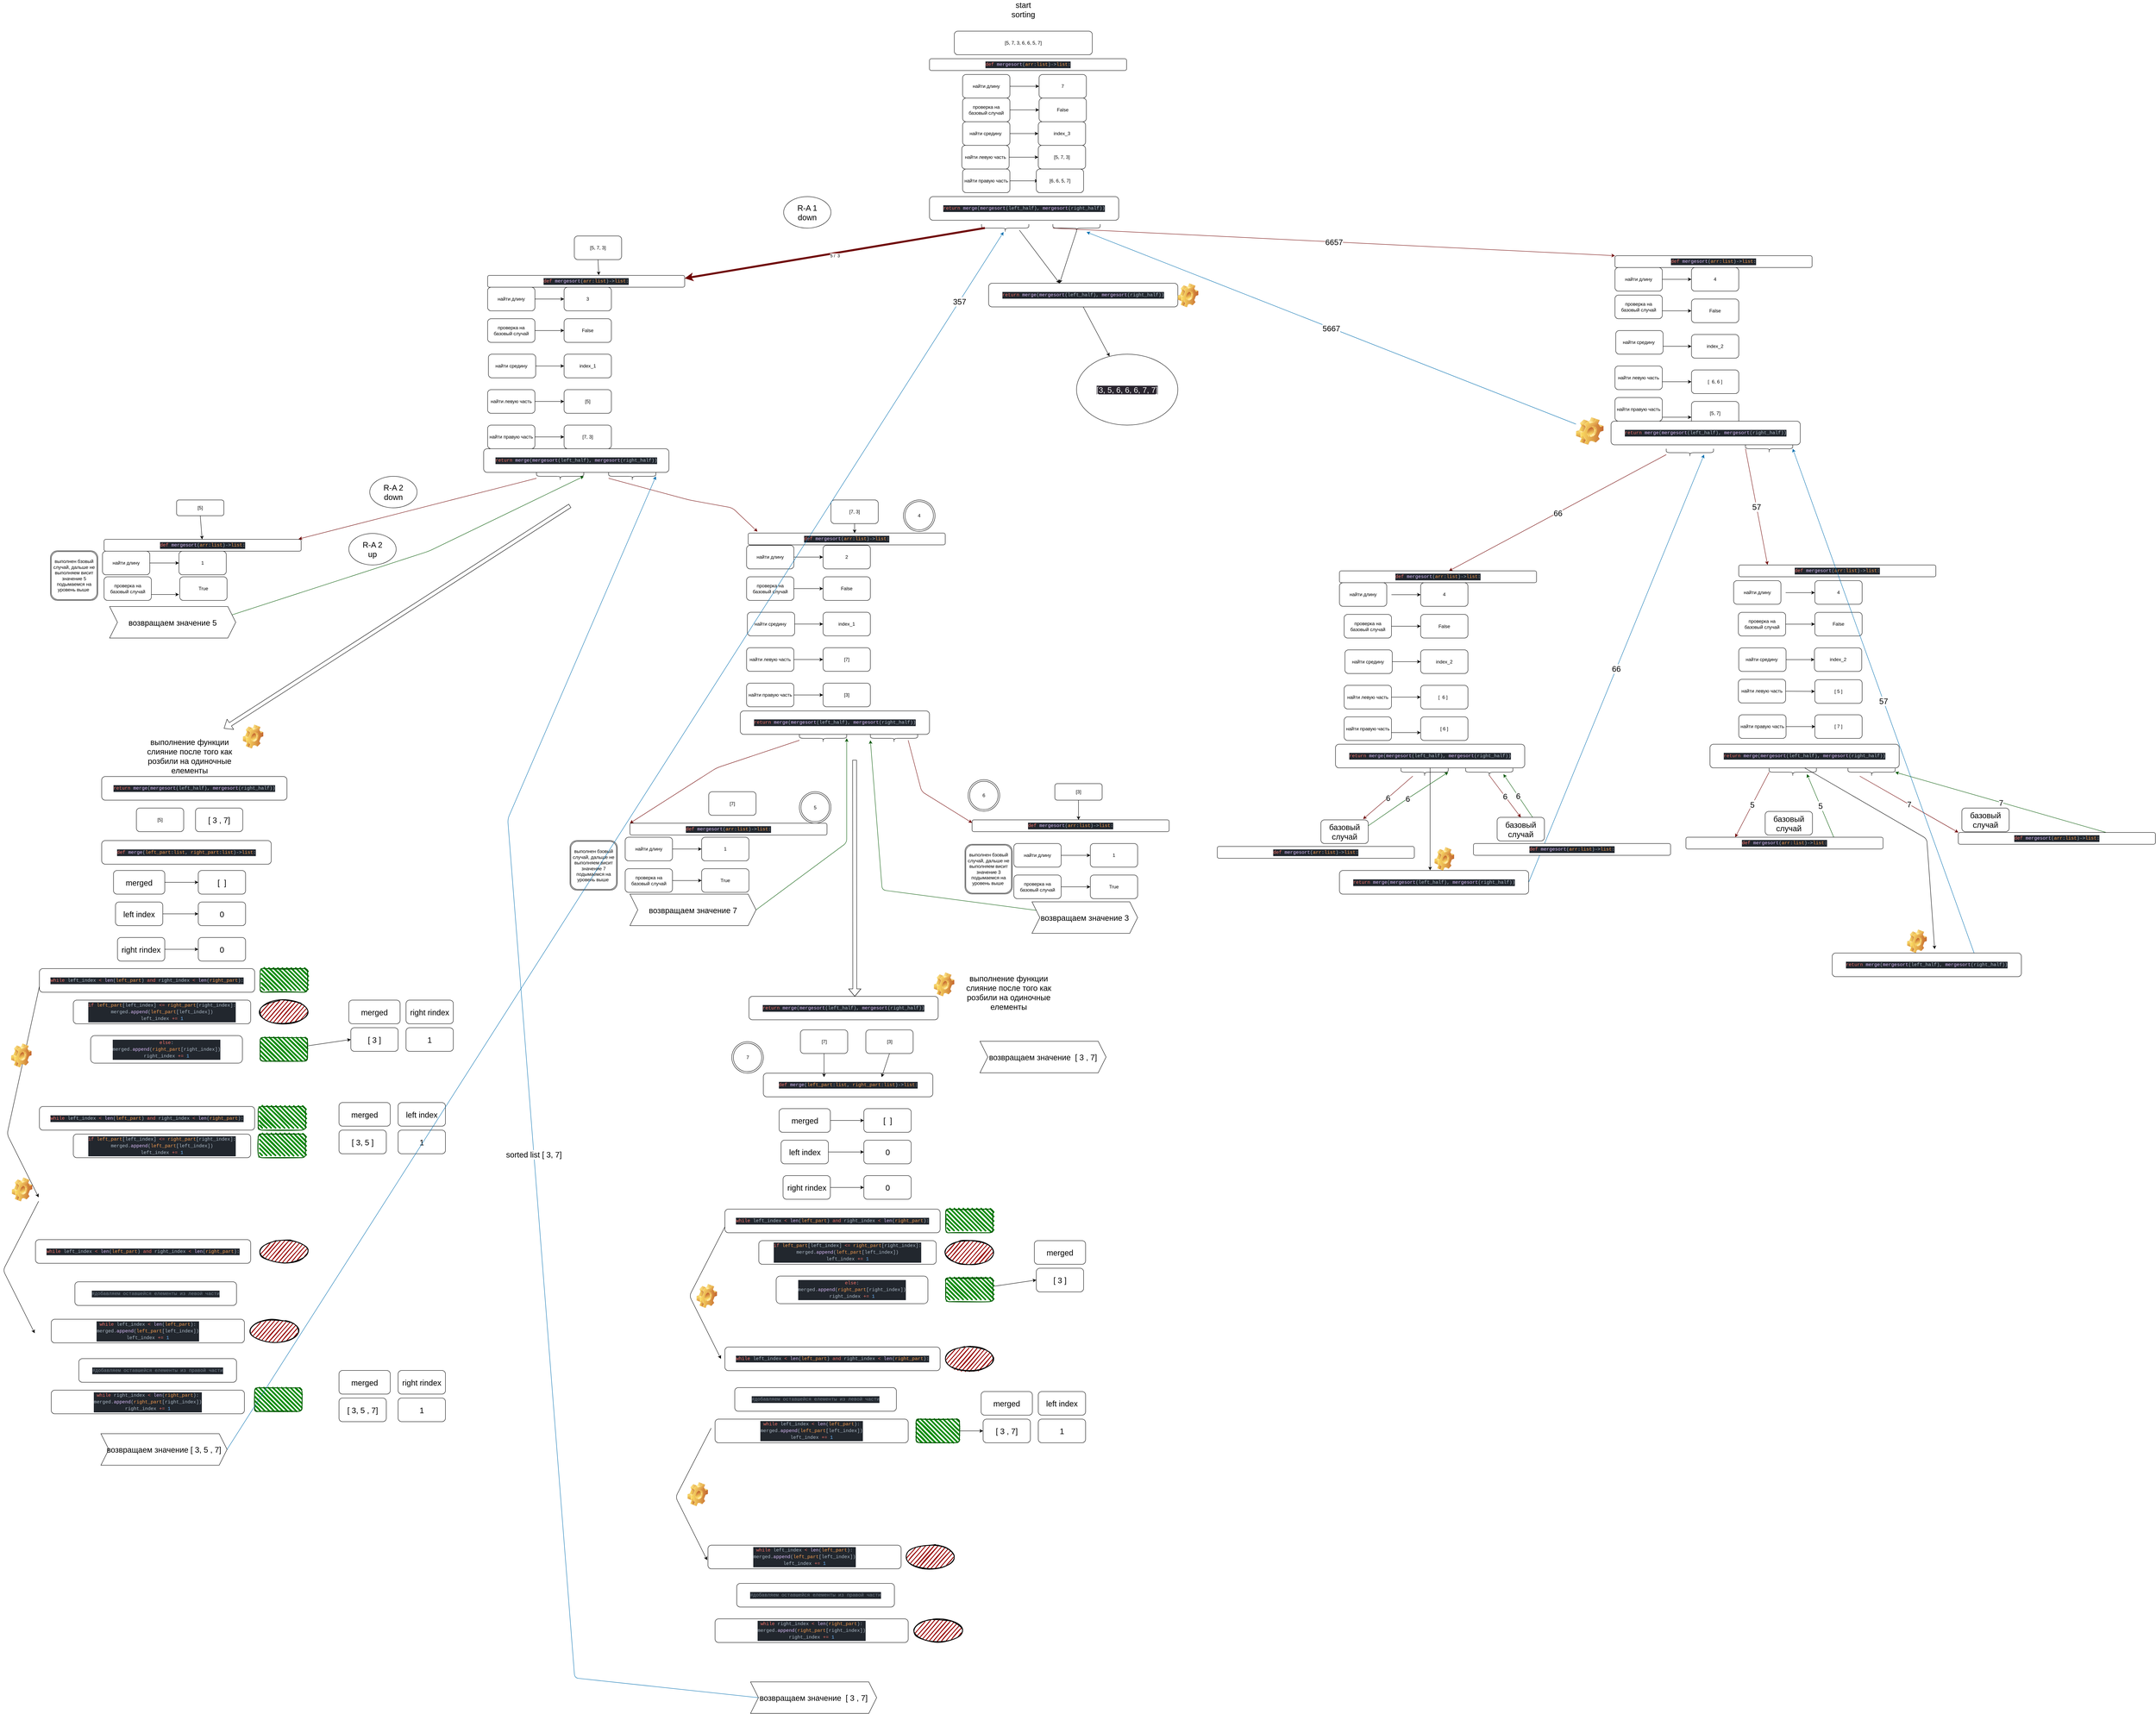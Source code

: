 <mxfile>
    <diagram id="UPQk6KksfmWLf8j3ygNC" name="Страница 1">
        <mxGraphModel dx="4760" dy="2456" grid="1" gridSize="10" guides="1" tooltips="1" connect="1" arrows="1" fold="1" page="1" pageScale="1" pageWidth="827" pageHeight="1169" math="0" shadow="0">
            <root>
                <mxCell id="0"/>
                <mxCell id="1" parent="0"/>
                <mxCell id="2" value="[5, 7, 3, 6, 6, 5, 7]" style="rounded=1;whiteSpace=wrap;html=1;" vertex="1" parent="1">
                    <mxGeometry x="-27" y="-980" width="350" height="60" as="geometry"/>
                </mxCell>
                <mxCell id="5" value="" style="edgeStyle=none;html=1;" edge="1" parent="1" source="3" target="4">
                    <mxGeometry relative="1" as="geometry"/>
                </mxCell>
                <mxCell id="3" value="найти длину" style="rounded=1;whiteSpace=wrap;html=1;" vertex="1" parent="1">
                    <mxGeometry x="-6" y="-870" width="120" height="60" as="geometry"/>
                </mxCell>
                <mxCell id="4" value="7" style="whiteSpace=wrap;html=1;rounded=1;" vertex="1" parent="1">
                    <mxGeometry x="188" y="-870" width="120" height="60" as="geometry"/>
                </mxCell>
                <mxCell id="8" value="" style="edgeStyle=none;html=1;" edge="1" parent="1" source="6" target="7">
                    <mxGeometry relative="1" as="geometry"/>
                </mxCell>
                <mxCell id="6" value="проверка на базовый случай" style="rounded=1;whiteSpace=wrap;html=1;" vertex="1" parent="1">
                    <mxGeometry x="-6" y="-810" width="120" height="60" as="geometry"/>
                </mxCell>
                <mxCell id="7" value="False" style="whiteSpace=wrap;html=1;rounded=1;" vertex="1" parent="1">
                    <mxGeometry x="188" y="-810" width="120" height="60" as="geometry"/>
                </mxCell>
                <mxCell id="13" value="" style="edgeStyle=none;html=1;" edge="1" parent="1" source="9" target="12">
                    <mxGeometry relative="1" as="geometry"/>
                </mxCell>
                <mxCell id="9" value="найти средину&amp;nbsp;" style="rounded=1;whiteSpace=wrap;html=1;" vertex="1" parent="1">
                    <mxGeometry x="-6" y="-750" width="120" height="60" as="geometry"/>
                </mxCell>
                <mxCell id="15" value="" style="edgeStyle=none;html=1;" edge="1" parent="1" source="10" target="14">
                    <mxGeometry relative="1" as="geometry"/>
                </mxCell>
                <mxCell id="10" value="найти левую часть" style="rounded=1;whiteSpace=wrap;html=1;" vertex="1" parent="1">
                    <mxGeometry x="-8" y="-690" width="120" height="60" as="geometry"/>
                </mxCell>
                <mxCell id="17" value="" style="edgeStyle=none;html=1;" edge="1" parent="1">
                    <mxGeometry relative="1" as="geometry">
                        <mxPoint x="112" y="-600" as="sourcePoint"/>
                        <mxPoint x="186" y="-600" as="targetPoint"/>
                    </mxGeometry>
                </mxCell>
                <mxCell id="11" value="найти правую часть" style="rounded=1;whiteSpace=wrap;html=1;" vertex="1" parent="1">
                    <mxGeometry x="-6" y="-630" width="120" height="60" as="geometry"/>
                </mxCell>
                <mxCell id="12" value="index_3" style="whiteSpace=wrap;html=1;rounded=1;" vertex="1" parent="1">
                    <mxGeometry x="186" y="-750" width="120" height="60" as="geometry"/>
                </mxCell>
                <mxCell id="14" value="[5, 7, 3]" style="whiteSpace=wrap;html=1;rounded=1;" vertex="1" parent="1">
                    <mxGeometry x="186" y="-690" width="120" height="60" as="geometry"/>
                </mxCell>
                <mxCell id="16" value="[6, 6, 5, 7]" style="whiteSpace=wrap;html=1;rounded=1;" vertex="1" parent="1">
                    <mxGeometry x="181" y="-630" width="120" height="60" as="geometry"/>
                </mxCell>
                <mxCell id="18" value="&lt;meta charset=&quot;utf-8&quot;&gt;&lt;div style=&quot;color: rgb(173, 186, 199); background-color: rgb(34, 39, 46); font-family: &amp;quot;JetBrains Mono&amp;quot;, Consolas, &amp;quot;Courier New&amp;quot;, monospace, Menlo, Monaco, &amp;quot;Courier New&amp;quot;, monospace; font-weight: normal; font-size: 12px; line-height: 17px;&quot;&gt;&lt;div&gt;&lt;span style=&quot;color: #f47067;&quot;&gt;return&lt;/span&gt;&lt;span style=&quot;color: #adbac7;&quot;&gt; &lt;/span&gt;&lt;span style=&quot;color: #dcbdfb;&quot;&gt;merge&lt;/span&gt;&lt;span style=&quot;color: #adbac7;&quot;&gt;(&lt;/span&gt;&lt;span style=&quot;color: #dcbdfb;&quot;&gt;mergesort&lt;/span&gt;&lt;span style=&quot;color: #adbac7;&quot;&gt;(&lt;/span&gt;&lt;span style=&quot;color: #adbac7;&quot;&gt;left_half&lt;/span&gt;&lt;span style=&quot;color: #adbac7;&quot;&gt;), &lt;/span&gt;&lt;span style=&quot;color: #dcbdfb;&quot;&gt;mergesort&lt;/span&gt;&lt;span style=&quot;color: #adbac7;&quot;&gt;(&lt;/span&gt;&lt;span style=&quot;color: #adbac7;&quot;&gt;right_half&lt;/span&gt;&lt;span style=&quot;color: #adbac7;&quot;&gt;))&lt;/span&gt;&lt;/div&gt;&lt;/div&gt;" style="rounded=1;whiteSpace=wrap;html=1;" vertex="1" parent="1">
                    <mxGeometry x="-90" y="-560" width="480" height="60" as="geometry"/>
                </mxCell>
                <mxCell id="19" value="&lt;meta charset=&quot;utf-8&quot;&gt;&lt;div style=&quot;color: rgb(173, 186, 199); background-color: rgb(34, 39, 46); font-family: &amp;quot;JetBrains Mono&amp;quot;, Consolas, &amp;quot;Courier New&amp;quot;, monospace, Menlo, Monaco, &amp;quot;Courier New&amp;quot;, monospace; font-weight: normal; font-size: 12px; line-height: 17px;&quot;&gt;&lt;div&gt;&lt;span style=&quot;color: #f47067;&quot;&gt;def&lt;/span&gt;&lt;span style=&quot;color: #adbac7;&quot;&gt; &lt;/span&gt;&lt;span style=&quot;color: #dcbdfb;&quot;&gt;mergesort&lt;/span&gt;&lt;span style=&quot;color: #adbac7;&quot;&gt;(&lt;/span&gt;&lt;span style=&quot;color: #f69d50;&quot;&gt;arr&lt;/span&gt;&lt;span style=&quot;color: #adbac7;&quot;&gt;:&lt;/span&gt;&lt;span style=&quot;color: #f69d50;&quot;&gt;list&lt;/span&gt;&lt;span style=&quot;color: #adbac7;&quot;&gt;)-&amp;gt;&lt;/span&gt;&lt;span style=&quot;color: #f69d50;&quot;&gt;list&lt;/span&gt;&lt;span style=&quot;color: #adbac7;&quot;&gt;:&lt;/span&gt;&lt;/div&gt;&lt;/div&gt;" style="rounded=1;whiteSpace=wrap;html=1;" vertex="1" parent="1">
                    <mxGeometry x="-90" y="-910" width="500" height="30" as="geometry"/>
                </mxCell>
                <mxCell id="407" style="edgeStyle=none;html=1;exitX=0.25;exitY=0.2;exitDx=0;exitDy=0;exitPerimeter=0;fontSize=20;" edge="1" parent="1" source="21">
                    <mxGeometry relative="1" as="geometry">
                        <mxPoint x="240" y="-340" as="targetPoint"/>
                    </mxGeometry>
                </mxCell>
                <mxCell id="21" value="" style="shape=curlyBracket;whiteSpace=wrap;html=1;rounded=1;flipH=1;labelPosition=right;verticalLabelPosition=middle;align=left;verticalAlign=middle;rotation=90;" vertex="1" parent="1">
                    <mxGeometry x="92" y="-540" width="20" height="120" as="geometry"/>
                </mxCell>
                <mxCell id="22" value="5 /&amp;nbsp; 3" style="endArrow=classic;html=1;exitX=0.514;exitY=0.929;exitDx=0;exitDy=0;exitPerimeter=0;entryX=1;entryY=0.25;entryDx=0;entryDy=0;fillColor=#a20025;strokeColor=#6F0000;strokeWidth=5;" edge="1" parent="1" source="21" target="25">
                    <mxGeometry x="0.002" y="6" width="50" height="50" relative="1" as="geometry">
                        <mxPoint x="250" y="780" as="sourcePoint"/>
                        <mxPoint x="30" y="790" as="targetPoint"/>
                        <mxPoint as="offset"/>
                    </mxGeometry>
                </mxCell>
                <mxCell id="25" value="&lt;meta charset=&quot;utf-8&quot;&gt;&lt;div style=&quot;color: rgb(173, 186, 199); background-color: rgb(34, 39, 46); font-family: &amp;quot;JetBrains Mono&amp;quot;, Consolas, &amp;quot;Courier New&amp;quot;, monospace, Menlo, Monaco, &amp;quot;Courier New&amp;quot;, monospace; font-weight: normal; font-size: 12px; line-height: 17px;&quot;&gt;&lt;div&gt;&lt;span style=&quot;color: #f47067;&quot;&gt;def&lt;/span&gt;&lt;span style=&quot;color: #adbac7;&quot;&gt; &lt;/span&gt;&lt;span style=&quot;color: #dcbdfb;&quot;&gt;mergesort&lt;/span&gt;&lt;span style=&quot;color: #adbac7;&quot;&gt;(&lt;/span&gt;&lt;span style=&quot;color: #f69d50;&quot;&gt;arr&lt;/span&gt;&lt;span style=&quot;color: #adbac7;&quot;&gt;:&lt;/span&gt;&lt;span style=&quot;color: #f69d50;&quot;&gt;list&lt;/span&gt;&lt;span style=&quot;color: #adbac7;&quot;&gt;)-&amp;gt;&lt;/span&gt;&lt;span style=&quot;color: #f69d50;&quot;&gt;list&lt;/span&gt;&lt;span style=&quot;color: #adbac7;&quot;&gt;:&lt;/span&gt;&lt;/div&gt;&lt;/div&gt;" style="rounded=1;whiteSpace=wrap;html=1;" vertex="1" parent="1">
                    <mxGeometry x="-1211" y="-360" width="500" height="30" as="geometry"/>
                </mxCell>
                <mxCell id="27" style="edgeStyle=none;html=1;exitX=0.5;exitY=1;exitDx=0;exitDy=0;entryX=0.564;entryY=-0.025;entryDx=0;entryDy=0;entryPerimeter=0;" edge="1" parent="1" source="26" target="25">
                    <mxGeometry relative="1" as="geometry"/>
                </mxCell>
                <mxCell id="26" value="[5, 7, 3]" style="whiteSpace=wrap;html=1;rounded=1;" vertex="1" parent="1">
                    <mxGeometry x="-991" y="-460" width="120" height="60" as="geometry"/>
                </mxCell>
                <mxCell id="28" value="" style="edgeStyle=none;html=1;" edge="1" parent="1" source="29" target="30">
                    <mxGeometry relative="1" as="geometry"/>
                </mxCell>
                <mxCell id="29" value="найти длину" style="rounded=1;whiteSpace=wrap;html=1;" vertex="1" parent="1">
                    <mxGeometry x="-1211" y="-330" width="120" height="60" as="geometry"/>
                </mxCell>
                <mxCell id="30" value="3" style="whiteSpace=wrap;html=1;rounded=1;" vertex="1" parent="1">
                    <mxGeometry x="-1017" y="-330" width="120" height="60" as="geometry"/>
                </mxCell>
                <mxCell id="31" value="" style="edgeStyle=none;html=1;" edge="1" parent="1" source="32" target="33">
                    <mxGeometry relative="1" as="geometry"/>
                </mxCell>
                <mxCell id="32" value="проверка на базовый случай" style="rounded=1;whiteSpace=wrap;html=1;" vertex="1" parent="1">
                    <mxGeometry x="-1211" y="-250" width="120" height="60" as="geometry"/>
                </mxCell>
                <mxCell id="33" value="False" style="whiteSpace=wrap;html=1;rounded=1;" vertex="1" parent="1">
                    <mxGeometry x="-1017" y="-250" width="120" height="60" as="geometry"/>
                </mxCell>
                <mxCell id="34" value="" style="edgeStyle=none;html=1;" edge="1" parent="1" source="35" target="40">
                    <mxGeometry relative="1" as="geometry"/>
                </mxCell>
                <mxCell id="35" value="найти средину&amp;nbsp;" style="rounded=1;whiteSpace=wrap;html=1;" vertex="1" parent="1">
                    <mxGeometry x="-1209" y="-160" width="120" height="60" as="geometry"/>
                </mxCell>
                <mxCell id="36" value="" style="edgeStyle=none;html=1;" edge="1" parent="1" source="37" target="41">
                    <mxGeometry relative="1" as="geometry"/>
                </mxCell>
                <mxCell id="37" value="найти левую часть" style="rounded=1;whiteSpace=wrap;html=1;" vertex="1" parent="1">
                    <mxGeometry x="-1211" y="-70" width="120" height="60" as="geometry"/>
                </mxCell>
                <mxCell id="38" value="" style="edgeStyle=none;html=1;" edge="1" parent="1">
                    <mxGeometry relative="1" as="geometry">
                        <mxPoint x="-1091" y="50" as="sourcePoint"/>
                        <mxPoint x="-1017" y="50" as="targetPoint"/>
                    </mxGeometry>
                </mxCell>
                <mxCell id="39" value="найти правую часть" style="rounded=1;whiteSpace=wrap;html=1;" vertex="1" parent="1">
                    <mxGeometry x="-1211" y="20" width="120" height="60" as="geometry"/>
                </mxCell>
                <mxCell id="40" value="index_1" style="whiteSpace=wrap;html=1;rounded=1;" vertex="1" parent="1">
                    <mxGeometry x="-1017" y="-160" width="120" height="60" as="geometry"/>
                </mxCell>
                <mxCell id="41" value="[5]" style="whiteSpace=wrap;html=1;rounded=1;" vertex="1" parent="1">
                    <mxGeometry x="-1017" y="-70" width="120" height="60" as="geometry"/>
                </mxCell>
                <mxCell id="42" value="[7, 3]" style="whiteSpace=wrap;html=1;rounded=1;" vertex="1" parent="1">
                    <mxGeometry x="-1017" y="20" width="120" height="60" as="geometry"/>
                </mxCell>
                <mxCell id="43" value="&lt;meta charset=&quot;utf-8&quot;&gt;&lt;div style=&quot;color: rgb(173, 186, 199); background-color: rgb(34, 39, 46); font-family: &amp;quot;JetBrains Mono&amp;quot;, Consolas, &amp;quot;Courier New&amp;quot;, monospace, Menlo, Monaco, &amp;quot;Courier New&amp;quot;, monospace; font-weight: normal; font-size: 12px; line-height: 17px;&quot;&gt;&lt;div&gt;&lt;span style=&quot;color: #f47067;&quot;&gt;return&lt;/span&gt;&lt;span style=&quot;color: #adbac7;&quot;&gt; &lt;/span&gt;&lt;span style=&quot;color: #dcbdfb;&quot;&gt;merge&lt;/span&gt;&lt;span style=&quot;color: #adbac7;&quot;&gt;(&lt;/span&gt;&lt;span style=&quot;color: #dcbdfb;&quot;&gt;mergesort&lt;/span&gt;&lt;span style=&quot;color: #adbac7;&quot;&gt;(&lt;/span&gt;&lt;span style=&quot;color: #adbac7;&quot;&gt;left_half&lt;/span&gt;&lt;span style=&quot;color: #adbac7;&quot;&gt;), &lt;/span&gt;&lt;span style=&quot;color: #dcbdfb;&quot;&gt;mergesort&lt;/span&gt;&lt;span style=&quot;color: #adbac7;&quot;&gt;(&lt;/span&gt;&lt;span style=&quot;color: #adbac7;&quot;&gt;right_half&lt;/span&gt;&lt;span style=&quot;color: #adbac7;&quot;&gt;))&lt;/span&gt;&lt;/div&gt;&lt;/div&gt;" style="rounded=1;whiteSpace=wrap;html=1;" vertex="1" parent="1">
                    <mxGeometry x="-1221" y="80" width="470" height="60" as="geometry"/>
                </mxCell>
                <mxCell id="44" value="" style="shape=curlyBracket;whiteSpace=wrap;html=1;rounded=1;flipH=1;labelPosition=right;verticalLabelPosition=middle;align=left;verticalAlign=middle;rotation=90;" vertex="1" parent="1">
                    <mxGeometry x="-1037" y="90" width="20" height="120" as="geometry"/>
                </mxCell>
                <mxCell id="45" value="" style="endArrow=classic;html=1;exitX=0.75;exitY=1;exitDx=0;exitDy=0;fillColor=#a20025;strokeColor=#6F0000;entryX=0.987;entryY=-0.028;entryDx=0;entryDy=0;entryPerimeter=0;" edge="1" parent="1" source="44" target="47">
                    <mxGeometry width="50" height="50" relative="1" as="geometry">
                        <mxPoint x="-280" y="1350" as="sourcePoint"/>
                        <mxPoint x="-620" y="1512" as="targetPoint"/>
                    </mxGeometry>
                </mxCell>
                <mxCell id="47" value="&lt;meta charset=&quot;utf-8&quot;&gt;&lt;div style=&quot;color: rgb(173, 186, 199); background-color: rgb(34, 39, 46); font-family: &amp;quot;JetBrains Mono&amp;quot;, Consolas, &amp;quot;Courier New&amp;quot;, monospace, Menlo, Monaco, &amp;quot;Courier New&amp;quot;, monospace; font-weight: normal; font-size: 12px; line-height: 17px;&quot;&gt;&lt;div&gt;&lt;span style=&quot;color: #f47067;&quot;&gt;def&lt;/span&gt;&lt;span style=&quot;color: #adbac7;&quot;&gt; &lt;/span&gt;&lt;span style=&quot;color: #dcbdfb;&quot;&gt;mergesort&lt;/span&gt;&lt;span style=&quot;color: #adbac7;&quot;&gt;(&lt;/span&gt;&lt;span style=&quot;color: #f69d50;&quot;&gt;arr&lt;/span&gt;&lt;span style=&quot;color: #adbac7;&quot;&gt;:&lt;/span&gt;&lt;span style=&quot;color: #f69d50;&quot;&gt;list&lt;/span&gt;&lt;span style=&quot;color: #adbac7;&quot;&gt;)-&amp;gt;&lt;/span&gt;&lt;span style=&quot;color: #f69d50;&quot;&gt;list&lt;/span&gt;&lt;span style=&quot;color: #adbac7;&quot;&gt;:&lt;/span&gt;&lt;/div&gt;&lt;/div&gt;" style="rounded=1;whiteSpace=wrap;html=1;" vertex="1" parent="1">
                    <mxGeometry x="-2184" y="310" width="500" height="30" as="geometry"/>
                </mxCell>
                <mxCell id="349" style="edgeStyle=none;html=1;exitX=0.5;exitY=1;exitDx=0;exitDy=0;fontSize=20;" edge="1" parent="1" source="49" target="47">
                    <mxGeometry relative="1" as="geometry"/>
                </mxCell>
                <mxCell id="49" value="[5]" style="whiteSpace=wrap;html=1;rounded=1;" vertex="1" parent="1">
                    <mxGeometry x="-2000" y="210" width="120" height="40" as="geometry"/>
                </mxCell>
                <mxCell id="50" value="" style="edgeStyle=none;html=1;" edge="1" parent="1" source="51" target="52">
                    <mxGeometry relative="1" as="geometry"/>
                </mxCell>
                <mxCell id="51" value="найти длину" style="rounded=1;whiteSpace=wrap;html=1;" vertex="1" parent="1">
                    <mxGeometry x="-2188" y="340" width="120" height="60" as="geometry"/>
                </mxCell>
                <mxCell id="52" value="1" style="whiteSpace=wrap;html=1;rounded=1;" vertex="1" parent="1">
                    <mxGeometry x="-1994" y="340" width="120" height="60" as="geometry"/>
                </mxCell>
                <mxCell id="53" value="" style="edgeStyle=none;html=1;" edge="1" parent="1">
                    <mxGeometry relative="1" as="geometry">
                        <mxPoint x="-2068" y="450" as="sourcePoint"/>
                        <mxPoint x="-1994" y="450" as="targetPoint"/>
                    </mxGeometry>
                </mxCell>
                <mxCell id="54" value="проверка на базовый случай" style="rounded=1;whiteSpace=wrap;html=1;" vertex="1" parent="1">
                    <mxGeometry x="-2184" y="405" width="120" height="60" as="geometry"/>
                </mxCell>
                <mxCell id="55" value="True" style="whiteSpace=wrap;html=1;rounded=1;" vertex="1" parent="1">
                    <mxGeometry x="-1992" y="405" width="120" height="60" as="geometry"/>
                </mxCell>
                <mxCell id="66" value="выполнен бзовый случай, дальше не выполняем висит значение 5&lt;br&gt;подымаемся на уровень выше&amp;nbsp;" style="shape=ext;double=1;rounded=1;whiteSpace=wrap;html=1;" vertex="1" parent="1">
                    <mxGeometry x="-2320" y="339" width="120" height="126" as="geometry"/>
                </mxCell>
                <mxCell id="69" style="edgeStyle=none;html=1;exitX=1;exitY=0.25;exitDx=0;exitDy=0;entryX=0.5;entryY=0;entryDx=0;entryDy=0;fontSize=20;fillColor=#008a00;strokeColor=#005700;" edge="1" parent="1" source="68" target="44">
                    <mxGeometry relative="1" as="geometry">
                        <Array as="points">
                            <mxPoint x="-1360" y="340"/>
                        </Array>
                    </mxGeometry>
                </mxCell>
                <mxCell id="68" value="возвращаем значение 5" style="shape=step;perimeter=stepPerimeter;whiteSpace=wrap;html=1;fixedSize=1;fontSize=20;" vertex="1" parent="1">
                    <mxGeometry x="-2170" y="480.5" width="320" height="80" as="geometry"/>
                </mxCell>
                <mxCell id="70" value="" style="endArrow=classic;html=1;exitX=0.75;exitY=1;exitDx=0;exitDy=0;fillColor=#a20025;strokeColor=#6F0000;entryX=0.047;entryY=-0.123;entryDx=0;entryDy=0;entryPerimeter=0;" edge="1" parent="1" source="71" target="73">
                    <mxGeometry width="50" height="50" relative="1" as="geometry">
                        <mxPoint x="100" y="1420" as="sourcePoint"/>
                        <mxPoint x="-190" y="840" as="targetPoint"/>
                        <Array as="points">
                            <mxPoint x="-700" y="210"/>
                            <mxPoint x="-590" y="230"/>
                        </Array>
                    </mxGeometry>
                </mxCell>
                <mxCell id="71" value="" style="shape=curlyBracket;whiteSpace=wrap;html=1;rounded=1;flipH=1;labelPosition=right;verticalLabelPosition=middle;align=left;verticalAlign=middle;rotation=90;" vertex="1" parent="1">
                    <mxGeometry x="-854" y="90" width="20" height="120" as="geometry"/>
                </mxCell>
                <mxCell id="72" value="4" style="ellipse;shape=doubleEllipse;whiteSpace=wrap;html=1;aspect=fixed;" vertex="1" parent="1">
                    <mxGeometry x="-156" y="210" width="80" height="80" as="geometry"/>
                </mxCell>
                <mxCell id="73" value="&lt;meta charset=&quot;utf-8&quot;&gt;&lt;div style=&quot;color: rgb(173, 186, 199); background-color: rgb(34, 39, 46); font-family: &amp;quot;JetBrains Mono&amp;quot;, Consolas, &amp;quot;Courier New&amp;quot;, monospace, Menlo, Monaco, &amp;quot;Courier New&amp;quot;, monospace; font-weight: normal; font-size: 12px; line-height: 17px;&quot;&gt;&lt;div&gt;&lt;span style=&quot;color: #f47067;&quot;&gt;def&lt;/span&gt;&lt;span style=&quot;color: #adbac7;&quot;&gt; &lt;/span&gt;&lt;span style=&quot;color: #dcbdfb;&quot;&gt;mergesort&lt;/span&gt;&lt;span style=&quot;color: #adbac7;&quot;&gt;(&lt;/span&gt;&lt;span style=&quot;color: #f69d50;&quot;&gt;arr&lt;/span&gt;&lt;span style=&quot;color: #adbac7;&quot;&gt;:&lt;/span&gt;&lt;span style=&quot;color: #f69d50;&quot;&gt;list&lt;/span&gt;&lt;span style=&quot;color: #adbac7;&quot;&gt;)-&amp;gt;&lt;/span&gt;&lt;span style=&quot;color: #f69d50;&quot;&gt;list&lt;/span&gt;&lt;span style=&quot;color: #adbac7;&quot;&gt;:&lt;/span&gt;&lt;/div&gt;&lt;/div&gt;" style="rounded=1;whiteSpace=wrap;html=1;" vertex="1" parent="1">
                    <mxGeometry x="-550" y="294" width="500" height="30" as="geometry"/>
                </mxCell>
                <mxCell id="75" style="edgeStyle=none;html=1;exitX=0.5;exitY=1;exitDx=0;exitDy=0;entryX=0.54;entryY=0;entryDx=0;entryDy=0;entryPerimeter=0;fontSize=20;" edge="1" parent="1" source="74" target="73">
                    <mxGeometry relative="1" as="geometry"/>
                </mxCell>
                <mxCell id="74" value="[7, 3]" style="whiteSpace=wrap;html=1;rounded=1;" vertex="1" parent="1">
                    <mxGeometry x="-340" y="210" width="120" height="60" as="geometry"/>
                </mxCell>
                <mxCell id="89" value="" style="edgeStyle=none;html=1;" edge="1" parent="1" source="90" target="91">
                    <mxGeometry relative="1" as="geometry"/>
                </mxCell>
                <mxCell id="90" value="найти длину" style="rounded=1;whiteSpace=wrap;html=1;" vertex="1" parent="1">
                    <mxGeometry x="-554" y="325" width="120" height="60" as="geometry"/>
                </mxCell>
                <mxCell id="91" value="2" style="whiteSpace=wrap;html=1;rounded=1;" vertex="1" parent="1">
                    <mxGeometry x="-360" y="325" width="120" height="60" as="geometry"/>
                </mxCell>
                <mxCell id="92" value="" style="edgeStyle=none;html=1;" edge="1" parent="1" source="93" target="94">
                    <mxGeometry relative="1" as="geometry"/>
                </mxCell>
                <mxCell id="93" value="проверка на базовый случай" style="rounded=1;whiteSpace=wrap;html=1;" vertex="1" parent="1">
                    <mxGeometry x="-554" y="405" width="120" height="60" as="geometry"/>
                </mxCell>
                <mxCell id="94" value="False" style="whiteSpace=wrap;html=1;rounded=1;" vertex="1" parent="1">
                    <mxGeometry x="-360" y="405" width="120" height="60" as="geometry"/>
                </mxCell>
                <mxCell id="95" value="" style="edgeStyle=none;html=1;" edge="1" parent="1" source="96" target="101">
                    <mxGeometry relative="1" as="geometry"/>
                </mxCell>
                <mxCell id="96" value="найти средину&amp;nbsp;" style="rounded=1;whiteSpace=wrap;html=1;" vertex="1" parent="1">
                    <mxGeometry x="-552" y="495" width="120" height="60" as="geometry"/>
                </mxCell>
                <mxCell id="97" value="" style="edgeStyle=none;html=1;" edge="1" parent="1" source="98" target="102">
                    <mxGeometry relative="1" as="geometry"/>
                </mxCell>
                <mxCell id="98" value="найти левую часть" style="rounded=1;whiteSpace=wrap;html=1;" vertex="1" parent="1">
                    <mxGeometry x="-554" y="585" width="120" height="60" as="geometry"/>
                </mxCell>
                <mxCell id="99" value="" style="edgeStyle=none;html=1;" edge="1" parent="1" source="100" target="103">
                    <mxGeometry relative="1" as="geometry"/>
                </mxCell>
                <mxCell id="100" value="найти правую часть" style="rounded=1;whiteSpace=wrap;html=1;" vertex="1" parent="1">
                    <mxGeometry x="-554" y="675" width="120" height="60" as="geometry"/>
                </mxCell>
                <mxCell id="101" value="index_1" style="whiteSpace=wrap;html=1;rounded=1;" vertex="1" parent="1">
                    <mxGeometry x="-360" y="495" width="120" height="60" as="geometry"/>
                </mxCell>
                <mxCell id="102" value="[7]" style="whiteSpace=wrap;html=1;rounded=1;" vertex="1" parent="1">
                    <mxGeometry x="-360" y="585" width="120" height="60" as="geometry"/>
                </mxCell>
                <mxCell id="103" value="[3]" style="whiteSpace=wrap;html=1;rounded=1;" vertex="1" parent="1">
                    <mxGeometry x="-360" y="675" width="120" height="60" as="geometry"/>
                </mxCell>
                <mxCell id="104" value="&lt;meta charset=&quot;utf-8&quot;&gt;&lt;div style=&quot;color: rgb(173, 186, 199); background-color: rgb(34, 39, 46); font-family: &amp;quot;JetBrains Mono&amp;quot;, Consolas, &amp;quot;Courier New&amp;quot;, monospace, Menlo, Monaco, &amp;quot;Courier New&amp;quot;, monospace; font-weight: normal; font-size: 12px; line-height: 17px;&quot;&gt;&lt;div&gt;&lt;span style=&quot;color: #f47067;&quot;&gt;return&lt;/span&gt;&lt;span style=&quot;color: #adbac7;&quot;&gt; &lt;/span&gt;&lt;span style=&quot;color: #dcbdfb;&quot;&gt;merge&lt;/span&gt;&lt;span style=&quot;color: #adbac7;&quot;&gt;(&lt;/span&gt;&lt;span style=&quot;color: #dcbdfb;&quot;&gt;mergesort&lt;/span&gt;&lt;span style=&quot;color: #adbac7;&quot;&gt;(&lt;/span&gt;&lt;span style=&quot;color: #adbac7;&quot;&gt;left_half&lt;/span&gt;&lt;span style=&quot;color: #adbac7;&quot;&gt;), &lt;/span&gt;&lt;span style=&quot;color: #dcbdfb;&quot;&gt;mergesort&lt;/span&gt;&lt;span style=&quot;color: #adbac7;&quot;&gt;(&lt;/span&gt;&lt;span style=&quot;color: #adbac7;&quot;&gt;right_half&lt;/span&gt;&lt;span style=&quot;color: #adbac7;&quot;&gt;))&lt;/span&gt;&lt;/div&gt;&lt;/div&gt;" style="rounded=1;whiteSpace=wrap;html=1;" vertex="1" parent="1">
                    <mxGeometry x="-570" y="745.5" width="480" height="59.5" as="geometry"/>
                </mxCell>
                <mxCell id="350" style="edgeStyle=none;html=1;exitX=0.75;exitY=1;exitDx=0;exitDy=0;entryX=0;entryY=0;entryDx=0;entryDy=0;fontSize=20;fillColor=#a20025;strokeColor=#6F0000;" edge="1" parent="1" source="105" target="109">
                    <mxGeometry relative="1" as="geometry">
                        <Array as="points">
                            <mxPoint x="-630" y="890"/>
                        </Array>
                    </mxGeometry>
                </mxCell>
                <mxCell id="105" value="" style="shape=curlyBracket;whiteSpace=wrap;html=1;rounded=1;flipH=1;labelPosition=right;verticalLabelPosition=middle;align=left;verticalAlign=middle;rotation=90;" vertex="1" parent="1">
                    <mxGeometry x="-370" y="755" width="20" height="120" as="geometry"/>
                </mxCell>
                <mxCell id="107" value="[7]" style="whiteSpace=wrap;html=1;rounded=1;" vertex="1" parent="1">
                    <mxGeometry x="-650" y="950.5" width="120" height="60" as="geometry"/>
                </mxCell>
                <mxCell id="108" value="5" style="ellipse;shape=doubleEllipse;whiteSpace=wrap;html=1;aspect=fixed;" vertex="1" parent="1">
                    <mxGeometry x="-420" y="950.5" width="80" height="80" as="geometry"/>
                </mxCell>
                <mxCell id="109" value="&lt;meta charset=&quot;utf-8&quot;&gt;&lt;div style=&quot;color: rgb(173, 186, 199); background-color: rgb(34, 39, 46); font-family: &amp;quot;JetBrains Mono&amp;quot;, Consolas, &amp;quot;Courier New&amp;quot;, monospace, Menlo, Monaco, &amp;quot;Courier New&amp;quot;, monospace; font-weight: normal; font-size: 12px; line-height: 17px;&quot;&gt;&lt;div&gt;&lt;span style=&quot;color: #f47067;&quot;&gt;def&lt;/span&gt;&lt;span style=&quot;color: #adbac7;&quot;&gt; &lt;/span&gt;&lt;span style=&quot;color: #dcbdfb;&quot;&gt;mergesort&lt;/span&gt;&lt;span style=&quot;color: #adbac7;&quot;&gt;(&lt;/span&gt;&lt;span style=&quot;color: #f69d50;&quot;&gt;arr&lt;/span&gt;&lt;span style=&quot;color: #adbac7;&quot;&gt;:&lt;/span&gt;&lt;span style=&quot;color: #f69d50;&quot;&gt;list&lt;/span&gt;&lt;span style=&quot;color: #adbac7;&quot;&gt;)-&amp;gt;&lt;/span&gt;&lt;span style=&quot;color: #f69d50;&quot;&gt;list&lt;/span&gt;&lt;span style=&quot;color: #adbac7;&quot;&gt;:&lt;/span&gt;&lt;/div&gt;&lt;/div&gt;" style="rounded=1;whiteSpace=wrap;html=1;" vertex="1" parent="1">
                    <mxGeometry x="-850" y="1030.5" width="500" height="30" as="geometry"/>
                </mxCell>
                <mxCell id="110" value="" style="edgeStyle=none;html=1;" edge="1" parent="1" source="111" target="112">
                    <mxGeometry relative="1" as="geometry"/>
                </mxCell>
                <mxCell id="111" value="найти длину" style="rounded=1;whiteSpace=wrap;html=1;" vertex="1" parent="1">
                    <mxGeometry x="-862" y="1066" width="120" height="60" as="geometry"/>
                </mxCell>
                <mxCell id="112" value="1" style="whiteSpace=wrap;html=1;rounded=1;" vertex="1" parent="1">
                    <mxGeometry x="-668" y="1066" width="120" height="60" as="geometry"/>
                </mxCell>
                <mxCell id="113" value="" style="edgeStyle=none;html=1;" edge="1" parent="1" source="114" target="115">
                    <mxGeometry relative="1" as="geometry"/>
                </mxCell>
                <mxCell id="114" value="проверка на базовый случай" style="rounded=1;whiteSpace=wrap;html=1;" vertex="1" parent="1">
                    <mxGeometry x="-862" y="1146" width="120" height="60" as="geometry"/>
                </mxCell>
                <mxCell id="115" value="True" style="whiteSpace=wrap;html=1;rounded=1;" vertex="1" parent="1">
                    <mxGeometry x="-668" y="1146" width="120" height="60" as="geometry"/>
                </mxCell>
                <mxCell id="125" value="выполнен бзовый случай, дальше не выполняем висит значение 7&lt;br&gt;подымаемся на уровень выше&amp;nbsp;" style="shape=ext;double=1;rounded=1;whiteSpace=wrap;html=1;" vertex="1" parent="1">
                    <mxGeometry x="-1002" y="1074.5" width="120" height="126" as="geometry"/>
                </mxCell>
                <mxCell id="354" style="edgeStyle=none;html=1;exitX=0.25;exitY=0.2;exitDx=0;exitDy=0;exitPerimeter=0;entryX=0;entryY=0.25;entryDx=0;entryDy=0;fontSize=20;fillColor=#a20025;strokeColor=#6F0000;" edge="1" parent="1" source="128" target="133">
                    <mxGeometry relative="1" as="geometry">
                        <Array as="points">
                            <mxPoint x="-110" y="950"/>
                        </Array>
                    </mxGeometry>
                </mxCell>
                <mxCell id="128" value="" style="shape=curlyBracket;whiteSpace=wrap;html=1;rounded=1;flipH=1;labelPosition=right;verticalLabelPosition=middle;align=left;verticalAlign=middle;rotation=90;" vertex="1" parent="1">
                    <mxGeometry x="-190" y="755" width="20" height="120" as="geometry"/>
                </mxCell>
                <mxCell id="131" value="6" style="ellipse;shape=doubleEllipse;whiteSpace=wrap;html=1;aspect=fixed;" vertex="1" parent="1">
                    <mxGeometry x="8" y="920" width="80" height="80" as="geometry"/>
                </mxCell>
                <mxCell id="134" style="edgeStyle=none;html=1;exitX=0.5;exitY=1;exitDx=0;exitDy=0;entryX=0.54;entryY=0;entryDx=0;entryDy=0;entryPerimeter=0;fontSize=20;" edge="1" parent="1" source="132" target="133">
                    <mxGeometry relative="1" as="geometry"/>
                </mxCell>
                <mxCell id="132" value="[3]" style="whiteSpace=wrap;html=1;rounded=1;" vertex="1" parent="1">
                    <mxGeometry x="228" y="930" width="120" height="42" as="geometry"/>
                </mxCell>
                <mxCell id="133" value="&lt;meta charset=&quot;utf-8&quot;&gt;&lt;div style=&quot;color: rgb(173, 186, 199); background-color: rgb(34, 39, 46); font-family: &amp;quot;JetBrains Mono&amp;quot;, Consolas, &amp;quot;Courier New&amp;quot;, monospace, Menlo, Monaco, &amp;quot;Courier New&amp;quot;, monospace; font-weight: normal; font-size: 12px; line-height: 17px;&quot;&gt;&lt;div&gt;&lt;span style=&quot;color: #f47067;&quot;&gt;def&lt;/span&gt;&lt;span style=&quot;color: #adbac7;&quot;&gt; &lt;/span&gt;&lt;span style=&quot;color: #dcbdfb;&quot;&gt;mergesort&lt;/span&gt;&lt;span style=&quot;color: #adbac7;&quot;&gt;(&lt;/span&gt;&lt;span style=&quot;color: #f69d50;&quot;&gt;arr&lt;/span&gt;&lt;span style=&quot;color: #adbac7;&quot;&gt;:&lt;/span&gt;&lt;span style=&quot;color: #f69d50;&quot;&gt;list&lt;/span&gt;&lt;span style=&quot;color: #adbac7;&quot;&gt;)-&amp;gt;&lt;/span&gt;&lt;span style=&quot;color: #f69d50;&quot;&gt;list&lt;/span&gt;&lt;span style=&quot;color: #adbac7;&quot;&gt;:&lt;/span&gt;&lt;/div&gt;&lt;/div&gt;" style="rounded=1;whiteSpace=wrap;html=1;" vertex="1" parent="1">
                    <mxGeometry x="18" y="1022" width="500" height="30" as="geometry"/>
                </mxCell>
                <mxCell id="135" value="" style="edgeStyle=none;html=1;" edge="1" parent="1" source="136" target="137">
                    <mxGeometry relative="1" as="geometry"/>
                </mxCell>
                <mxCell id="136" value="найти длину" style="rounded=1;whiteSpace=wrap;html=1;" vertex="1" parent="1">
                    <mxGeometry x="124" y="1082" width="120" height="60" as="geometry"/>
                </mxCell>
                <mxCell id="137" value="1" style="whiteSpace=wrap;html=1;rounded=1;" vertex="1" parent="1">
                    <mxGeometry x="318" y="1082" width="120" height="60" as="geometry"/>
                </mxCell>
                <mxCell id="138" value="" style="edgeStyle=none;html=1;" edge="1" parent="1" source="139" target="140">
                    <mxGeometry relative="1" as="geometry"/>
                </mxCell>
                <mxCell id="139" value="проверка на базовый случай" style="rounded=1;whiteSpace=wrap;html=1;" vertex="1" parent="1">
                    <mxGeometry x="124" y="1162" width="120" height="60" as="geometry"/>
                </mxCell>
                <mxCell id="140" value="True" style="whiteSpace=wrap;html=1;rounded=1;" vertex="1" parent="1">
                    <mxGeometry x="318" y="1162" width="120" height="60" as="geometry"/>
                </mxCell>
                <mxCell id="143" value="" style="edgeStyle=none;html=1;" edge="1" parent="1" source="144">
                    <mxGeometry relative="1" as="geometry">
                        <mxPoint x="890" y="2840" as="targetPoint"/>
                    </mxGeometry>
                </mxCell>
                <mxCell id="353" style="edgeStyle=none;html=1;exitX=0;exitY=0.25;exitDx=0;exitDy=0;entryX=0.75;entryY=1;entryDx=0;entryDy=0;fontSize=20;fillColor=#008a00;strokeColor=#005700;" edge="1" parent="1" source="150" target="128">
                    <mxGeometry relative="1" as="geometry">
                        <Array as="points">
                            <mxPoint x="-210" y="1200"/>
                        </Array>
                    </mxGeometry>
                </mxCell>
                <mxCell id="150" value="возвращаем значение 3" style="shape=step;perimeter=stepPerimeter;whiteSpace=wrap;html=1;fixedSize=1;fontSize=20;" vertex="1" parent="1">
                    <mxGeometry x="170" y="1230" width="268" height="80" as="geometry"/>
                </mxCell>
                <mxCell id="151" value="выполнен бзовый случай, дальше не выполняем висит значение 3&lt;br&gt;подымаемся на уровень выше&amp;nbsp;" style="shape=ext;double=1;rounded=1;whiteSpace=wrap;html=1;" vertex="1" parent="1">
                    <mxGeometry y="1084" width="120" height="126" as="geometry"/>
                </mxCell>
                <mxCell id="154" value="" style="shape=image;html=1;verticalLabelPosition=bottom;verticalAlign=top;imageAspect=1;aspect=fixed;image=img/clipart/Gear_128x128.png;fontSize=20;" vertex="1" parent="1">
                    <mxGeometry x="-79" y="1409" width="52" height="61" as="geometry"/>
                </mxCell>
                <mxCell id="155" value="выполнение функции слияние после того как розбили на одиночные елементы" style="text;html=1;strokeColor=none;fillColor=none;align=center;verticalAlign=middle;whiteSpace=wrap;rounded=0;fontSize=20;" vertex="1" parent="1">
                    <mxGeometry x="-1" y="1399.5" width="224" height="120" as="geometry"/>
                </mxCell>
                <mxCell id="157" value="7" style="ellipse;shape=doubleEllipse;whiteSpace=wrap;html=1;aspect=fixed;" vertex="1" parent="1">
                    <mxGeometry x="-591.5" y="1585" width="80" height="80" as="geometry"/>
                </mxCell>
                <mxCell id="158" value="&lt;meta charset=&quot;utf-8&quot;&gt;&lt;div style=&quot;color: rgb(173, 186, 199); background-color: rgb(34, 39, 46); font-family: &amp;quot;JetBrains Mono&amp;quot;, Consolas, &amp;quot;Courier New&amp;quot;, monospace, Menlo, Monaco, &amp;quot;Courier New&amp;quot;, monospace; font-weight: normal; font-size: 12px; line-height: 17px;&quot;&gt;&lt;div&gt;&lt;span style=&quot;color: #f47067;&quot;&gt;def&lt;/span&gt;&lt;span style=&quot;color: #adbac7;&quot;&gt; &lt;/span&gt;&lt;span style=&quot;color: #dcbdfb;&quot;&gt;merge&lt;/span&gt;&lt;span style=&quot;color: #adbac7;&quot;&gt;(&lt;/span&gt;&lt;span style=&quot;color: #f69d50;&quot;&gt;left_part&lt;/span&gt;&lt;span style=&quot;color: #adbac7;&quot;&gt;:&lt;/span&gt;&lt;span style=&quot;color: #f69d50;&quot;&gt;list&lt;/span&gt;&lt;span style=&quot;color: #adbac7;&quot;&gt;, &lt;/span&gt;&lt;span style=&quot;color: #f69d50;&quot;&gt;right_part&lt;/span&gt;&lt;span style=&quot;color: #adbac7;&quot;&gt;:&lt;/span&gt;&lt;span style=&quot;color: #f69d50;&quot;&gt;list&lt;/span&gt;&lt;span style=&quot;color: #adbac7;&quot;&gt;)-&amp;gt;&lt;/span&gt;&lt;span style=&quot;color: #f69d50;&quot;&gt;list&lt;/span&gt;&lt;span style=&quot;color: #adbac7;&quot;&gt;:&lt;/span&gt;&lt;/div&gt;&lt;/div&gt;" style="rounded=1;whiteSpace=wrap;html=1;fontSize=20;" vertex="1" parent="1">
                    <mxGeometry x="-511.5" y="1665" width="430" height="60" as="geometry"/>
                </mxCell>
                <mxCell id="161" style="edgeStyle=none;html=1;exitX=0.5;exitY=1;exitDx=0;exitDy=0;entryX=0.358;entryY=0.167;entryDx=0;entryDy=0;entryPerimeter=0;fontSize=20;" edge="1" parent="1" source="159" target="158">
                    <mxGeometry relative="1" as="geometry"/>
                </mxCell>
                <mxCell id="159" value="[7]" style="whiteSpace=wrap;html=1;rounded=1;" vertex="1" parent="1">
                    <mxGeometry x="-417.5" y="1555" width="120" height="60" as="geometry"/>
                </mxCell>
                <mxCell id="162" style="edgeStyle=none;html=1;exitX=0.5;exitY=1;exitDx=0;exitDy=0;entryX=0.698;entryY=0.167;entryDx=0;entryDy=0;entryPerimeter=0;fontSize=20;" edge="1" parent="1" source="160" target="158">
                    <mxGeometry relative="1" as="geometry"/>
                </mxCell>
                <mxCell id="160" value="[3]" style="whiteSpace=wrap;html=1;rounded=1;" vertex="1" parent="1">
                    <mxGeometry x="-251.5" y="1555" width="120" height="60" as="geometry"/>
                </mxCell>
                <mxCell id="165" value="" style="edgeStyle=none;html=1;fontSize=20;" edge="1" parent="1" source="163" target="164">
                    <mxGeometry relative="1" as="geometry"/>
                </mxCell>
                <mxCell id="163" value="merged" style="rounded=1;whiteSpace=wrap;html=1;fontSize=20;" vertex="1" parent="1">
                    <mxGeometry x="-471.5" y="1755" width="130" height="60" as="geometry"/>
                </mxCell>
                <mxCell id="164" value="[&amp;nbsp; ]" style="whiteSpace=wrap;html=1;fontSize=20;rounded=1;" vertex="1" parent="1">
                    <mxGeometry x="-256.5" y="1755" width="120" height="60" as="geometry"/>
                </mxCell>
                <mxCell id="169" value="" style="edgeStyle=none;html=1;fontSize=20;" edge="1" parent="1" source="166" target="168">
                    <mxGeometry relative="1" as="geometry"/>
                </mxCell>
                <mxCell id="166" value="left index" style="rounded=1;whiteSpace=wrap;html=1;fontSize=20;" vertex="1" parent="1">
                    <mxGeometry x="-466.5" y="1835" width="120" height="60" as="geometry"/>
                </mxCell>
                <mxCell id="171" value="" style="edgeStyle=none;html=1;fontSize=20;" edge="1" parent="1" source="167" target="170">
                    <mxGeometry relative="1" as="geometry"/>
                </mxCell>
                <mxCell id="167" value="right rindex" style="rounded=1;whiteSpace=wrap;html=1;fontSize=20;" vertex="1" parent="1">
                    <mxGeometry x="-461.5" y="1925" width="120" height="60" as="geometry"/>
                </mxCell>
                <mxCell id="168" value="0" style="whiteSpace=wrap;html=1;fontSize=20;rounded=1;" vertex="1" parent="1">
                    <mxGeometry x="-256.5" y="1835" width="120" height="60" as="geometry"/>
                </mxCell>
                <mxCell id="170" value="0" style="whiteSpace=wrap;html=1;fontSize=20;rounded=1;" vertex="1" parent="1">
                    <mxGeometry x="-256.5" y="1925" width="120" height="60" as="geometry"/>
                </mxCell>
                <mxCell id="184" style="edgeStyle=none;html=1;exitX=0;exitY=0.75;exitDx=0;exitDy=0;fontSize=20;" edge="1" parent="1" source="172">
                    <mxGeometry relative="1" as="geometry">
                        <mxPoint x="-619" y="2390" as="targetPoint"/>
                        <Array as="points">
                            <mxPoint x="-699" y="2230"/>
                        </Array>
                    </mxGeometry>
                </mxCell>
                <mxCell id="172" value="&lt;meta charset=&quot;utf-8&quot;&gt;&lt;div style=&quot;color: rgb(173, 186, 199); background-color: rgb(34, 39, 46); font-family: &amp;quot;JetBrains Mono&amp;quot;, Consolas, &amp;quot;Courier New&amp;quot;, monospace, Menlo, Monaco, &amp;quot;Courier New&amp;quot;, monospace; font-weight: normal; font-size: 12px; line-height: 17px;&quot;&gt;&lt;div&gt;&lt;span style=&quot;color: #f47067;&quot;&gt;while&lt;/span&gt;&lt;span style=&quot;color: #adbac7;&quot;&gt; &lt;/span&gt;&lt;span style=&quot;color: #adbac7;&quot;&gt;left_index&lt;/span&gt;&lt;span style=&quot;color: #adbac7;&quot;&gt; &lt;/span&gt;&lt;span style=&quot;color: #f47067;&quot;&gt;&amp;lt;&lt;/span&gt;&lt;span style=&quot;color: #adbac7;&quot;&gt; &lt;/span&gt;&lt;span style=&quot;color: #dcbdfb;&quot;&gt;len&lt;/span&gt;&lt;span style=&quot;color: #adbac7;&quot;&gt;(&lt;/span&gt;&lt;span style=&quot;color: #f69d50;&quot;&gt;left_part&lt;/span&gt;&lt;span style=&quot;color: #adbac7;&quot;&gt;) &lt;/span&gt;&lt;span style=&quot;color: #f47067;&quot;&gt;and&lt;/span&gt;&lt;span style=&quot;color: #adbac7;&quot;&gt; &lt;/span&gt;&lt;span style=&quot;color: #adbac7;&quot;&gt;right_index&lt;/span&gt;&lt;span style=&quot;color: #adbac7;&quot;&gt; &lt;/span&gt;&lt;span style=&quot;color: #f47067;&quot;&gt;&amp;lt;&lt;/span&gt;&lt;span style=&quot;color: #adbac7;&quot;&gt; &lt;/span&gt;&lt;span style=&quot;color: #dcbdfb;&quot;&gt;len&lt;/span&gt;&lt;span style=&quot;color: #adbac7;&quot;&gt;(&lt;/span&gt;&lt;span style=&quot;color: #f69d50;&quot;&gt;right_part&lt;/span&gt;&lt;span style=&quot;color: #adbac7;&quot;&gt;):&lt;/span&gt;&lt;/div&gt;&lt;/div&gt;" style="rounded=1;whiteSpace=wrap;html=1;fontSize=20;" vertex="1" parent="1">
                    <mxGeometry x="-609" y="2010" width="546" height="60" as="geometry"/>
                </mxCell>
                <mxCell id="173" value="&lt;meta charset=&quot;utf-8&quot;&gt;&lt;div style=&quot;color: rgb(173, 186, 199); background-color: rgb(34, 39, 46); font-family: &amp;quot;JetBrains Mono&amp;quot;, Consolas, &amp;quot;Courier New&amp;quot;, monospace, Menlo, Monaco, &amp;quot;Courier New&amp;quot;, monospace; font-weight: normal; font-size: 12px; line-height: 17px;&quot;&gt;&lt;div&gt;&lt;span style=&quot;color: #f47067;&quot;&gt;if&lt;/span&gt;&lt;span style=&quot;color: #adbac7;&quot;&gt; &lt;/span&gt;&lt;span style=&quot;color: #f69d50;&quot;&gt;left_part&lt;/span&gt;&lt;span style=&quot;color: #adbac7;&quot;&gt;[&lt;/span&gt;&lt;span style=&quot;color: #adbac7;&quot;&gt;left_index&lt;/span&gt;&lt;span style=&quot;color: #adbac7;&quot;&gt;] &lt;/span&gt;&lt;span style=&quot;color: #f47067;&quot;&gt;&amp;lt;=&lt;/span&gt;&lt;span style=&quot;color: #adbac7;&quot;&gt; &lt;/span&gt;&lt;span style=&quot;color: #f69d50;&quot;&gt;right_part&lt;/span&gt;&lt;span style=&quot;color: #adbac7;&quot;&gt;[&lt;/span&gt;&lt;span style=&quot;color: #adbac7;&quot;&gt;right_index&lt;/span&gt;&lt;span style=&quot;color: #adbac7;&quot;&gt;]:&lt;/span&gt;&lt;/div&gt;&lt;div&gt;&lt;span style=&quot;color: #adbac7;&quot;&gt;            &lt;/span&gt;&lt;span style=&quot;color: #adbac7;&quot;&gt;merged&lt;/span&gt;&lt;span style=&quot;color: #adbac7;&quot;&gt;.&lt;/span&gt;&lt;span style=&quot;color: #dcbdfb;&quot;&gt;append&lt;/span&gt;&lt;span style=&quot;color: #adbac7;&quot;&gt;(&lt;/span&gt;&lt;span style=&quot;color: #f69d50;&quot;&gt;left_part&lt;/span&gt;&lt;span style=&quot;color: #adbac7;&quot;&gt;[&lt;/span&gt;&lt;span style=&quot;color: #adbac7;&quot;&gt;left_index&lt;/span&gt;&lt;span style=&quot;color: #adbac7;&quot;&gt;])&lt;/span&gt;&lt;/div&gt;&lt;div&gt;&lt;span style=&quot;color: #adbac7;&quot;&gt;            &lt;/span&gt;&lt;span style=&quot;color: #adbac7;&quot;&gt;left_index&lt;/span&gt;&lt;span style=&quot;color: #adbac7;&quot;&gt; &lt;/span&gt;&lt;span style=&quot;color: #f47067;&quot;&gt;+=&lt;/span&gt;&lt;span style=&quot;color: #adbac7;&quot;&gt; &lt;/span&gt;&lt;span style=&quot;color: #6cb6ff;&quot;&gt;1&lt;/span&gt;&lt;/div&gt;&lt;/div&gt;" style="rounded=1;whiteSpace=wrap;html=1;fontSize=20;" vertex="1" parent="1">
                    <mxGeometry x="-523" y="2090" width="450" height="60" as="geometry"/>
                </mxCell>
                <mxCell id="175" value="" style="ellipse;whiteSpace=wrap;html=1;strokeWidth=2;fillWeight=2;hachureGap=8;fillColor=#990000;fillStyle=dots;sketch=1;fontSize=20;" vertex="1" parent="1">
                    <mxGeometry x="-49" y="2090" width="120" height="60" as="geometry"/>
                </mxCell>
                <mxCell id="176" value="&lt;meta charset=&quot;utf-8&quot;&gt;&lt;div style=&quot;color: rgb(173, 186, 199); background-color: rgb(34, 39, 46); font-family: &amp;quot;JetBrains Mono&amp;quot;, Consolas, &amp;quot;Courier New&amp;quot;, monospace, Menlo, Monaco, &amp;quot;Courier New&amp;quot;, monospace; font-weight: normal; font-size: 12px; line-height: 17px;&quot;&gt;&lt;div&gt;&lt;span style=&quot;color: #adbac7;&quot;&gt; &lt;/span&gt;&lt;span style=&quot;color: #f47067;&quot;&gt;else&lt;/span&gt;&lt;span style=&quot;color: #adbac7;&quot;&gt;:&lt;/span&gt;&lt;/div&gt;&lt;div&gt;&lt;span style=&quot;color: #adbac7;&quot;&gt;            &lt;/span&gt;&lt;span style=&quot;color: #adbac7;&quot;&gt;merged&lt;/span&gt;&lt;span style=&quot;color: #adbac7;&quot;&gt;.&lt;/span&gt;&lt;span style=&quot;color: #dcbdfb;&quot;&gt;append&lt;/span&gt;&lt;span style=&quot;color: #adbac7;&quot;&gt;(&lt;/span&gt;&lt;span style=&quot;color: #f69d50;&quot;&gt;right_part&lt;/span&gt;&lt;span style=&quot;color: #adbac7;&quot;&gt;[&lt;/span&gt;&lt;span style=&quot;color: #adbac7;&quot;&gt;right_index&lt;/span&gt;&lt;span style=&quot;color: #adbac7;&quot;&gt;])&lt;/span&gt;&lt;/div&gt;&lt;div&gt;&lt;span style=&quot;color: #adbac7;&quot;&gt;            &lt;/span&gt;&lt;span style=&quot;color: #adbac7;&quot;&gt;right_index&lt;/span&gt;&lt;span style=&quot;color: #adbac7;&quot;&gt; &lt;/span&gt;&lt;span style=&quot;color: #f47067;&quot;&gt;+=&lt;/span&gt;&lt;span style=&quot;color: #adbac7;&quot;&gt; &lt;/span&gt;&lt;span style=&quot;color: #6cb6ff;&quot;&gt;1&lt;/span&gt;&lt;/div&gt;&lt;/div&gt;" style="rounded=1;whiteSpace=wrap;html=1;fontSize=20;" vertex="1" parent="1">
                    <mxGeometry x="-479" y="2180" width="385" height="70" as="geometry"/>
                </mxCell>
                <mxCell id="180" style="edgeStyle=none;html=1;entryX=0;entryY=0.5;entryDx=0;entryDy=0;fontSize=20;" edge="1" parent="1" source="177" target="179">
                    <mxGeometry relative="1" as="geometry"/>
                </mxCell>
                <mxCell id="177" value="" style="rounded=1;whiteSpace=wrap;html=1;strokeWidth=2;fillWeight=4;hachureGap=8;hachureAngle=45;fillColor=#008a00;sketch=1;fontSize=20;fontColor=#ffffff;strokeColor=#005700;" vertex="1" parent="1">
                    <mxGeometry x="-49" y="2185" width="120" height="60" as="geometry"/>
                </mxCell>
                <mxCell id="179" value="[ 3 ]" style="rounded=1;whiteSpace=wrap;html=1;fontSize=20;" vertex="1" parent="1">
                    <mxGeometry x="181" y="2160" width="120" height="60" as="geometry"/>
                </mxCell>
                <mxCell id="181" value="merged" style="rounded=1;whiteSpace=wrap;html=1;fontSize=20;" vertex="1" parent="1">
                    <mxGeometry x="176" y="2090" width="130" height="60" as="geometry"/>
                </mxCell>
                <mxCell id="185" value="" style="shape=image;html=1;verticalLabelPosition=bottom;verticalAlign=top;imageAspect=1;aspect=fixed;image=img/clipart/Gear_128x128.png;fontSize=20;" vertex="1" parent="1">
                    <mxGeometry x="-681" y="2200" width="52" height="61" as="geometry"/>
                </mxCell>
                <mxCell id="186" value="&lt;meta charset=&quot;utf-8&quot;&gt;&lt;div style=&quot;color: rgb(173, 186, 199); background-color: rgb(34, 39, 46); font-family: &amp;quot;JetBrains Mono&amp;quot;, Consolas, &amp;quot;Courier New&amp;quot;, monospace, Menlo, Monaco, &amp;quot;Courier New&amp;quot;, monospace; font-weight: normal; font-size: 12px; line-height: 17px;&quot;&gt;&lt;div&gt;&lt;span style=&quot;color: #f47067;&quot;&gt;while&lt;/span&gt;&lt;span style=&quot;color: #adbac7;&quot;&gt; &lt;/span&gt;&lt;span style=&quot;color: #adbac7;&quot;&gt;left_index&lt;/span&gt;&lt;span style=&quot;color: #adbac7;&quot;&gt; &lt;/span&gt;&lt;span style=&quot;color: #f47067;&quot;&gt;&amp;lt;&lt;/span&gt;&lt;span style=&quot;color: #adbac7;&quot;&gt; &lt;/span&gt;&lt;span style=&quot;color: #dcbdfb;&quot;&gt;len&lt;/span&gt;&lt;span style=&quot;color: #adbac7;&quot;&gt;(&lt;/span&gt;&lt;span style=&quot;color: #f69d50;&quot;&gt;left_part&lt;/span&gt;&lt;span style=&quot;color: #adbac7;&quot;&gt;) &lt;/span&gt;&lt;span style=&quot;color: #f47067;&quot;&gt;and&lt;/span&gt;&lt;span style=&quot;color: #adbac7;&quot;&gt; &lt;/span&gt;&lt;span style=&quot;color: #adbac7;&quot;&gt;right_index&lt;/span&gt;&lt;span style=&quot;color: #adbac7;&quot;&gt; &lt;/span&gt;&lt;span style=&quot;color: #f47067;&quot;&gt;&amp;lt;&lt;/span&gt;&lt;span style=&quot;color: #adbac7;&quot;&gt; &lt;/span&gt;&lt;span style=&quot;color: #dcbdfb;&quot;&gt;len&lt;/span&gt;&lt;span style=&quot;color: #adbac7;&quot;&gt;(&lt;/span&gt;&lt;span style=&quot;color: #f69d50;&quot;&gt;right_part&lt;/span&gt;&lt;span style=&quot;color: #adbac7;&quot;&gt;):&lt;/span&gt;&lt;/div&gt;&lt;/div&gt;" style="rounded=1;whiteSpace=wrap;html=1;fontSize=20;" vertex="1" parent="1">
                    <mxGeometry x="-609" y="2360" width="546" height="60" as="geometry"/>
                </mxCell>
                <mxCell id="187" value="" style="rounded=1;whiteSpace=wrap;html=1;strokeWidth=2;fillWeight=4;hachureGap=8;hachureAngle=45;fillColor=#008a00;sketch=1;fontSize=20;fontColor=#ffffff;strokeColor=#005700;" vertex="1" parent="1">
                    <mxGeometry x="-49" y="2010" width="120" height="60" as="geometry"/>
                </mxCell>
                <mxCell id="189" value="" style="ellipse;whiteSpace=wrap;html=1;strokeWidth=2;fillWeight=2;hachureGap=8;fillColor=#990000;fillStyle=dots;sketch=1;fontSize=20;" vertex="1" parent="1">
                    <mxGeometry x="-49" y="2360" width="120" height="60" as="geometry"/>
                </mxCell>
                <mxCell id="190" value="&lt;meta charset=&quot;utf-8&quot;&gt;&lt;div style=&quot;color: rgb(173, 186, 199); background-color: rgb(34, 39, 46); font-family: &amp;quot;JetBrains Mono&amp;quot;, Consolas, &amp;quot;Courier New&amp;quot;, monospace, Menlo, Monaco, &amp;quot;Courier New&amp;quot;, monospace; font-weight: normal; font-size: 12px; line-height: 17px;&quot;&gt;&lt;div&gt;&lt;span style=&quot;color: #adbac7;&quot;&gt; &lt;/span&gt;&lt;span style=&quot;color: #768390;&quot;&gt;#добавляем оставшейся елементы из левой части&lt;/span&gt;&lt;/div&gt;&lt;/div&gt;" style="rounded=1;whiteSpace=wrap;html=1;fontSize=20;" vertex="1" parent="1">
                    <mxGeometry x="-584" y="2463" width="410" height="60" as="geometry"/>
                </mxCell>
                <mxCell id="191" value="&lt;meta charset=&quot;utf-8&quot;&gt;&lt;div style=&quot;color: rgb(173, 186, 199); background-color: rgb(34, 39, 46); font-family: &amp;quot;JetBrains Mono&amp;quot;, Consolas, &amp;quot;Courier New&amp;quot;, monospace, Menlo, Monaco, &amp;quot;Courier New&amp;quot;, monospace; font-weight: normal; font-size: 12px; line-height: 17px;&quot;&gt;&lt;div&gt;&lt;span style=&quot;color: #f47067;&quot;&gt;while&lt;/span&gt;&lt;span style=&quot;color: #adbac7;&quot;&gt; &lt;/span&gt;&lt;span style=&quot;color: #adbac7;&quot;&gt;left_index&lt;/span&gt;&lt;span style=&quot;color: #adbac7;&quot;&gt; &lt;/span&gt;&lt;span style=&quot;color: #f47067;&quot;&gt;&amp;lt;&lt;/span&gt;&lt;span style=&quot;color: #adbac7;&quot;&gt; &lt;/span&gt;&lt;span style=&quot;color: #dcbdfb;&quot;&gt;len&lt;/span&gt;&lt;span style=&quot;color: #adbac7;&quot;&gt;(&lt;/span&gt;&lt;span style=&quot;color: #f69d50;&quot;&gt;left_part&lt;/span&gt;&lt;span style=&quot;color: #adbac7;&quot;&gt;):&lt;/span&gt;&lt;/div&gt;&lt;div&gt;&lt;span style=&quot;color: #adbac7;&quot;&gt;        &lt;/span&gt;&lt;span style=&quot;color: #adbac7;&quot;&gt;merged&lt;/span&gt;&lt;span style=&quot;color: #adbac7;&quot;&gt;.&lt;/span&gt;&lt;span style=&quot;color: #dcbdfb;&quot;&gt;append&lt;/span&gt;&lt;span style=&quot;color: #adbac7;&quot;&gt;(&lt;/span&gt;&lt;span style=&quot;color: #f69d50;&quot;&gt;left_part&lt;/span&gt;&lt;span style=&quot;color: #adbac7;&quot;&gt;[&lt;/span&gt;&lt;span style=&quot;color: #adbac7;&quot;&gt;left_index&lt;/span&gt;&lt;span style=&quot;color: #adbac7;&quot;&gt;])&lt;/span&gt;&lt;/div&gt;&lt;div&gt;&lt;span style=&quot;color: #adbac7;&quot;&gt;        &lt;/span&gt;&lt;span style=&quot;color: #adbac7;&quot;&gt;left_index&lt;/span&gt;&lt;span style=&quot;color: #adbac7;&quot;&gt; &lt;/span&gt;&lt;span style=&quot;color: #f47067;&quot;&gt;+=&lt;/span&gt;&lt;span style=&quot;color: #adbac7;&quot;&gt; &lt;/span&gt;&lt;span style=&quot;color: #6cb6ff;&quot;&gt;1&lt;/span&gt;&lt;/div&gt;&lt;/div&gt;" style="rounded=1;whiteSpace=wrap;html=1;fontSize=20;" vertex="1" parent="1">
                    <mxGeometry x="-634" y="2543" width="490" height="60" as="geometry"/>
                </mxCell>
                <mxCell id="195" style="edgeStyle=none;html=1;exitX=1;exitY=0.5;exitDx=0;exitDy=0;entryX=0;entryY=0.5;entryDx=0;entryDy=0;fontSize=20;" edge="1" parent="1" source="193" target="194">
                    <mxGeometry relative="1" as="geometry"/>
                </mxCell>
                <mxCell id="193" value="" style="rounded=1;whiteSpace=wrap;html=1;strokeWidth=2;fillWeight=4;hachureGap=8;hachureAngle=45;fillColor=#008a00;sketch=1;fontSize=20;fontColor=#ffffff;strokeColor=#005700;" vertex="1" parent="1">
                    <mxGeometry x="-124" y="2543" width="110" height="60" as="geometry"/>
                </mxCell>
                <mxCell id="194" value="[ 3 , 7]" style="rounded=1;whiteSpace=wrap;html=1;fontSize=20;" vertex="1" parent="1">
                    <mxGeometry x="46" y="2543" width="120" height="60" as="geometry"/>
                </mxCell>
                <mxCell id="196" value="merged" style="rounded=1;whiteSpace=wrap;html=1;fontSize=20;" vertex="1" parent="1">
                    <mxGeometry x="41" y="2473" width="130" height="60" as="geometry"/>
                </mxCell>
                <mxCell id="197" value="left index" style="rounded=1;whiteSpace=wrap;html=1;fontSize=20;" vertex="1" parent="1">
                    <mxGeometry x="186" y="2473" width="120" height="60" as="geometry"/>
                </mxCell>
                <mxCell id="198" value="1" style="whiteSpace=wrap;html=1;fontSize=20;rounded=1;" vertex="1" parent="1">
                    <mxGeometry x="186" y="2543" width="120" height="60" as="geometry"/>
                </mxCell>
                <mxCell id="199" style="edgeStyle=none;html=1;exitX=0;exitY=0.75;exitDx=0;exitDy=0;fontSize=20;" edge="1" parent="1">
                    <mxGeometry relative="1" as="geometry">
                        <mxPoint x="-654" y="2901" as="targetPoint"/>
                        <mxPoint x="-644" y="2566" as="sourcePoint"/>
                        <Array as="points">
                            <mxPoint x="-734" y="2741"/>
                        </Array>
                    </mxGeometry>
                </mxCell>
                <mxCell id="200" value="" style="shape=image;html=1;verticalLabelPosition=bottom;verticalAlign=top;imageAspect=1;aspect=fixed;image=img/clipart/Gear_128x128.png;fontSize=20;" vertex="1" parent="1">
                    <mxGeometry x="-704" y="2703" width="52" height="61" as="geometry"/>
                </mxCell>
                <mxCell id="201" value="&lt;meta charset=&quot;utf-8&quot;&gt;&lt;div style=&quot;color: rgb(173, 186, 199); background-color: rgb(34, 39, 46); font-family: &amp;quot;JetBrains Mono&amp;quot;, Consolas, &amp;quot;Courier New&amp;quot;, monospace, Menlo, Monaco, &amp;quot;Courier New&amp;quot;, monospace; font-weight: normal; font-size: 12px; line-height: 17px;&quot;&gt;&lt;div&gt;&lt;span style=&quot;color: #f47067;&quot;&gt;while&lt;/span&gt;&lt;span style=&quot;color: #adbac7;&quot;&gt; &lt;/span&gt;&lt;span style=&quot;color: #adbac7;&quot;&gt;left_index&lt;/span&gt;&lt;span style=&quot;color: #adbac7;&quot;&gt; &lt;/span&gt;&lt;span style=&quot;color: #f47067;&quot;&gt;&amp;lt;&lt;/span&gt;&lt;span style=&quot;color: #adbac7;&quot;&gt; &lt;/span&gt;&lt;span style=&quot;color: #dcbdfb;&quot;&gt;len&lt;/span&gt;&lt;span style=&quot;color: #adbac7;&quot;&gt;(&lt;/span&gt;&lt;span style=&quot;color: #f69d50;&quot;&gt;left_part&lt;/span&gt;&lt;span style=&quot;color: #adbac7;&quot;&gt;):&lt;/span&gt;&lt;/div&gt;&lt;div&gt;&lt;span style=&quot;color: #adbac7;&quot;&gt;        &lt;/span&gt;&lt;span style=&quot;color: #adbac7;&quot;&gt;merged&lt;/span&gt;&lt;span style=&quot;color: #adbac7;&quot;&gt;.&lt;/span&gt;&lt;span style=&quot;color: #dcbdfb;&quot;&gt;append&lt;/span&gt;&lt;span style=&quot;color: #adbac7;&quot;&gt;(&lt;/span&gt;&lt;span style=&quot;color: #f69d50;&quot;&gt;left_part&lt;/span&gt;&lt;span style=&quot;color: #adbac7;&quot;&gt;[&lt;/span&gt;&lt;span style=&quot;color: #adbac7;&quot;&gt;left_index&lt;/span&gt;&lt;span style=&quot;color: #adbac7;&quot;&gt;])&lt;/span&gt;&lt;/div&gt;&lt;div&gt;&lt;span style=&quot;color: #adbac7;&quot;&gt;        &lt;/span&gt;&lt;span style=&quot;color: #adbac7;&quot;&gt;left_index&lt;/span&gt;&lt;span style=&quot;color: #adbac7;&quot;&gt; &lt;/span&gt;&lt;span style=&quot;color: #f47067;&quot;&gt;+=&lt;/span&gt;&lt;span style=&quot;color: #adbac7;&quot;&gt; &lt;/span&gt;&lt;span style=&quot;color: #6cb6ff;&quot;&gt;1&lt;/span&gt;&lt;/div&gt;&lt;/div&gt;" style="rounded=1;whiteSpace=wrap;html=1;fontSize=20;" vertex="1" parent="1">
                    <mxGeometry x="-652" y="2863" width="490" height="60" as="geometry"/>
                </mxCell>
                <mxCell id="202" value="" style="ellipse;whiteSpace=wrap;html=1;strokeWidth=2;fillWeight=2;hachureGap=8;fillColor=#990000;fillStyle=dots;sketch=1;fontSize=20;" vertex="1" parent="1">
                    <mxGeometry x="-148" y="2863" width="120" height="60" as="geometry"/>
                </mxCell>
                <mxCell id="203" value="&lt;meta charset=&quot;utf-8&quot;&gt;&lt;div style=&quot;color: rgb(173, 186, 199); background-color: rgb(34, 39, 46); font-family: &amp;quot;JetBrains Mono&amp;quot;, Consolas, &amp;quot;Courier New&amp;quot;, monospace, Menlo, Monaco, &amp;quot;Courier New&amp;quot;, monospace; font-weight: normal; font-size: 12px; line-height: 17px;&quot;&gt;&lt;div&gt;&lt;span style=&quot;color: #768390;&quot;&gt;#добавляем оставшейся елементы из правой части&lt;/span&gt;&lt;/div&gt;&lt;/div&gt;" style="rounded=1;whiteSpace=wrap;html=1;fontSize=20;" vertex="1" parent="1">
                    <mxGeometry x="-579" y="2960" width="400" height="60" as="geometry"/>
                </mxCell>
                <mxCell id="204" value="&lt;meta charset=&quot;utf-8&quot;&gt;&lt;div style=&quot;color: rgb(173, 186, 199); background-color: rgb(34, 39, 46); font-family: &amp;quot;JetBrains Mono&amp;quot;, Consolas, &amp;quot;Courier New&amp;quot;, monospace, Menlo, Monaco, &amp;quot;Courier New&amp;quot;, monospace; font-weight: normal; font-size: 12px; line-height: 17px;&quot;&gt;&lt;div&gt;&lt;span style=&quot;color: #f47067;&quot;&gt;while&lt;/span&gt;&lt;span style=&quot;color: #adbac7;&quot;&gt; &lt;/span&gt;&lt;span style=&quot;color: #adbac7;&quot;&gt;right_index&lt;/span&gt;&lt;span style=&quot;color: #adbac7;&quot;&gt; &lt;/span&gt;&lt;span style=&quot;color: #f47067;&quot;&gt;&amp;lt;&lt;/span&gt;&lt;span style=&quot;color: #adbac7;&quot;&gt; &lt;/span&gt;&lt;span style=&quot;color: #dcbdfb;&quot;&gt;len&lt;/span&gt;&lt;span style=&quot;color: #adbac7;&quot;&gt;(&lt;/span&gt;&lt;span style=&quot;color: #f69d50;&quot;&gt;right_part&lt;/span&gt;&lt;span style=&quot;color: #adbac7;&quot;&gt;):&lt;/span&gt;&lt;/div&gt;&lt;div&gt;&lt;span style=&quot;color: #adbac7;&quot;&gt;        &lt;/span&gt;&lt;span style=&quot;color: #adbac7;&quot;&gt;merged&lt;/span&gt;&lt;span style=&quot;color: #adbac7;&quot;&gt;.&lt;/span&gt;&lt;span style=&quot;color: #dcbdfb;&quot;&gt;append&lt;/span&gt;&lt;span style=&quot;color: #adbac7;&quot;&gt;(&lt;/span&gt;&lt;span style=&quot;color: #f69d50;&quot;&gt;right_part&lt;/span&gt;&lt;span style=&quot;color: #adbac7;&quot;&gt;[&lt;/span&gt;&lt;span style=&quot;color: #adbac7;&quot;&gt;right_index&lt;/span&gt;&lt;span style=&quot;color: #adbac7;&quot;&gt;])&lt;/span&gt;&lt;/div&gt;&lt;div&gt;&lt;span style=&quot;color: #adbac7;&quot;&gt;        &lt;/span&gt;&lt;span style=&quot;color: #adbac7;&quot;&gt;right_index&lt;/span&gt;&lt;span style=&quot;color: #adbac7;&quot;&gt; &lt;/span&gt;&lt;span style=&quot;color: #f47067;&quot;&gt;+=&lt;/span&gt;&lt;span style=&quot;color: #adbac7;&quot;&gt; &lt;/span&gt;&lt;span style=&quot;color: #6cb6ff;&quot;&gt;1&lt;/span&gt;&lt;/div&gt;&lt;/div&gt;" style="rounded=1;whiteSpace=wrap;html=1;fontSize=20;" vertex="1" parent="1">
                    <mxGeometry x="-634" y="3050" width="490" height="60" as="geometry"/>
                </mxCell>
                <mxCell id="205" value="" style="ellipse;whiteSpace=wrap;html=1;strokeWidth=2;fillWeight=2;hachureGap=8;fillColor=#990000;fillStyle=dots;sketch=1;fontSize=20;" vertex="1" parent="1">
                    <mxGeometry x="-128" y="3050" width="120" height="60" as="geometry"/>
                </mxCell>
                <mxCell id="360" value="sorted list [ 3, 7]" style="edgeStyle=none;html=1;exitX=0;exitY=0.5;exitDx=0;exitDy=0;entryX=0.5;entryY=0;entryDx=0;entryDy=0;fontSize=20;fillColor=#1ba1e2;strokeColor=#006EAF;" edge="1" parent="1" source="206" target="71">
                    <mxGeometry relative="1" as="geometry">
                        <Array as="points">
                            <mxPoint x="-990" y="3200"/>
                            <mxPoint x="-1160" y="1020"/>
                        </Array>
                    </mxGeometry>
                </mxCell>
                <mxCell id="206" value="возвращаем значение&amp;nbsp; [ 3 , 7]" style="shape=step;perimeter=stepPerimeter;whiteSpace=wrap;html=1;fixedSize=1;fontSize=20;" vertex="1" parent="1">
                    <mxGeometry x="-544" y="3210" width="320" height="80" as="geometry"/>
                </mxCell>
                <mxCell id="214" value="&lt;meta charset=&quot;utf-8&quot;&gt;&lt;div style=&quot;color: rgb(173, 186, 199); background-color: rgb(34, 39, 46); font-family: &amp;quot;JetBrains Mono&amp;quot;, Consolas, &amp;quot;Courier New&amp;quot;, monospace, Menlo, Monaco, &amp;quot;Courier New&amp;quot;, monospace; font-weight: normal; font-size: 12px; line-height: 17px;&quot;&gt;&lt;div&gt;&lt;span style=&quot;color: #f47067;&quot;&gt;def&lt;/span&gt;&lt;span style=&quot;color: #adbac7;&quot;&gt; &lt;/span&gt;&lt;span style=&quot;color: #dcbdfb;&quot;&gt;merge&lt;/span&gt;&lt;span style=&quot;color: #adbac7;&quot;&gt;(&lt;/span&gt;&lt;span style=&quot;color: #f69d50;&quot;&gt;left_part&lt;/span&gt;&lt;span style=&quot;color: #adbac7;&quot;&gt;:&lt;/span&gt;&lt;span style=&quot;color: #f69d50;&quot;&gt;list&lt;/span&gt;&lt;span style=&quot;color: #adbac7;&quot;&gt;, &lt;/span&gt;&lt;span style=&quot;color: #f69d50;&quot;&gt;right_part&lt;/span&gt;&lt;span style=&quot;color: #adbac7;&quot;&gt;:&lt;/span&gt;&lt;span style=&quot;color: #f69d50;&quot;&gt;list&lt;/span&gt;&lt;span style=&quot;color: #adbac7;&quot;&gt;)-&amp;gt;&lt;/span&gt;&lt;span style=&quot;color: #f69d50;&quot;&gt;list&lt;/span&gt;&lt;span style=&quot;color: #adbac7;&quot;&gt;:&lt;/span&gt;&lt;/div&gt;&lt;/div&gt;" style="rounded=1;whiteSpace=wrap;html=1;fontSize=20;" vertex="1" parent="1">
                    <mxGeometry x="-2190" y="1074.5" width="430" height="60" as="geometry"/>
                </mxCell>
                <mxCell id="216" value="[5]" style="whiteSpace=wrap;html=1;rounded=1;" vertex="1" parent="1">
                    <mxGeometry x="-2102" y="992" width="120" height="60" as="geometry"/>
                </mxCell>
                <mxCell id="217" value="[ 3 , 7]" style="rounded=1;whiteSpace=wrap;html=1;fontSize=20;" vertex="1" parent="1">
                    <mxGeometry x="-1952" y="992" width="120" height="60" as="geometry"/>
                </mxCell>
                <mxCell id="218" value="" style="edgeStyle=none;html=1;fontSize=20;" edge="1" parent="1" source="219" target="220">
                    <mxGeometry relative="1" as="geometry"/>
                </mxCell>
                <mxCell id="219" value="merged" style="rounded=1;whiteSpace=wrap;html=1;fontSize=20;" vertex="1" parent="1">
                    <mxGeometry x="-2160" y="1150.5" width="130" height="60" as="geometry"/>
                </mxCell>
                <mxCell id="220" value="[&amp;nbsp; ]" style="whiteSpace=wrap;html=1;fontSize=20;rounded=1;" vertex="1" parent="1">
                    <mxGeometry x="-1945" y="1150.5" width="120" height="60" as="geometry"/>
                </mxCell>
                <mxCell id="221" value="" style="edgeStyle=none;html=1;fontSize=20;" edge="1" parent="1" source="222" target="225">
                    <mxGeometry relative="1" as="geometry"/>
                </mxCell>
                <mxCell id="222" value="left index" style="rounded=1;whiteSpace=wrap;html=1;fontSize=20;" vertex="1" parent="1">
                    <mxGeometry x="-2155" y="1230.5" width="120" height="60" as="geometry"/>
                </mxCell>
                <mxCell id="223" value="" style="edgeStyle=none;html=1;fontSize=20;" edge="1" parent="1" source="224" target="226">
                    <mxGeometry relative="1" as="geometry"/>
                </mxCell>
                <mxCell id="224" value="right rindex" style="rounded=1;whiteSpace=wrap;html=1;fontSize=20;" vertex="1" parent="1">
                    <mxGeometry x="-2150" y="1320.5" width="120" height="60" as="geometry"/>
                </mxCell>
                <mxCell id="225" value="0" style="whiteSpace=wrap;html=1;fontSize=20;rounded=1;" vertex="1" parent="1">
                    <mxGeometry x="-1945" y="1230.5" width="120" height="60" as="geometry"/>
                </mxCell>
                <mxCell id="226" value="0" style="whiteSpace=wrap;html=1;fontSize=20;rounded=1;" vertex="1" parent="1">
                    <mxGeometry x="-1945" y="1320.5" width="120" height="60" as="geometry"/>
                </mxCell>
                <mxCell id="227" style="edgeStyle=none;html=1;exitX=0;exitY=0.75;exitDx=0;exitDy=0;fontSize=20;" edge="1" parent="1" source="228">
                    <mxGeometry relative="1" as="geometry">
                        <mxPoint x="-2350" y="1980" as="targetPoint"/>
                        <Array as="points">
                            <mxPoint x="-2430" y="1820"/>
                        </Array>
                    </mxGeometry>
                </mxCell>
                <mxCell id="228" value="&lt;meta charset=&quot;utf-8&quot;&gt;&lt;div style=&quot;color: rgb(173, 186, 199); background-color: rgb(34, 39, 46); font-family: &amp;quot;JetBrains Mono&amp;quot;, Consolas, &amp;quot;Courier New&amp;quot;, monospace, Menlo, Monaco, &amp;quot;Courier New&amp;quot;, monospace; font-weight: normal; font-size: 12px; line-height: 17px;&quot;&gt;&lt;div&gt;&lt;span style=&quot;color: #f47067;&quot;&gt;while&lt;/span&gt;&lt;span style=&quot;color: #adbac7;&quot;&gt; &lt;/span&gt;&lt;span style=&quot;color: #adbac7;&quot;&gt;left_index&lt;/span&gt;&lt;span style=&quot;color: #adbac7;&quot;&gt; &lt;/span&gt;&lt;span style=&quot;color: #f47067;&quot;&gt;&amp;lt;&lt;/span&gt;&lt;span style=&quot;color: #adbac7;&quot;&gt; &lt;/span&gt;&lt;span style=&quot;color: #dcbdfb;&quot;&gt;len&lt;/span&gt;&lt;span style=&quot;color: #adbac7;&quot;&gt;(&lt;/span&gt;&lt;span style=&quot;color: #f69d50;&quot;&gt;left_part&lt;/span&gt;&lt;span style=&quot;color: #adbac7;&quot;&gt;) &lt;/span&gt;&lt;span style=&quot;color: #f47067;&quot;&gt;and&lt;/span&gt;&lt;span style=&quot;color: #adbac7;&quot;&gt; &lt;/span&gt;&lt;span style=&quot;color: #adbac7;&quot;&gt;right_index&lt;/span&gt;&lt;span style=&quot;color: #adbac7;&quot;&gt; &lt;/span&gt;&lt;span style=&quot;color: #f47067;&quot;&gt;&amp;lt;&lt;/span&gt;&lt;span style=&quot;color: #adbac7;&quot;&gt; &lt;/span&gt;&lt;span style=&quot;color: #dcbdfb;&quot;&gt;len&lt;/span&gt;&lt;span style=&quot;color: #adbac7;&quot;&gt;(&lt;/span&gt;&lt;span style=&quot;color: #f69d50;&quot;&gt;right_part&lt;/span&gt;&lt;span style=&quot;color: #adbac7;&quot;&gt;):&lt;/span&gt;&lt;/div&gt;&lt;/div&gt;" style="rounded=1;whiteSpace=wrap;html=1;fontSize=20;" vertex="1" parent="1">
                    <mxGeometry x="-2348" y="1399.5" width="546" height="60" as="geometry"/>
                </mxCell>
                <mxCell id="229" value="&lt;meta charset=&quot;utf-8&quot;&gt;&lt;div style=&quot;color: rgb(173, 186, 199); background-color: rgb(34, 39, 46); font-family: &amp;quot;JetBrains Mono&amp;quot;, Consolas, &amp;quot;Courier New&amp;quot;, monospace, Menlo, Monaco, &amp;quot;Courier New&amp;quot;, monospace; font-weight: normal; font-size: 12px; line-height: 17px;&quot;&gt;&lt;div&gt;&lt;span style=&quot;color: #f47067;&quot;&gt;if&lt;/span&gt;&lt;span style=&quot;color: #adbac7;&quot;&gt; &lt;/span&gt;&lt;span style=&quot;color: #f69d50;&quot;&gt;left_part&lt;/span&gt;&lt;span style=&quot;color: #adbac7;&quot;&gt;[&lt;/span&gt;&lt;span style=&quot;color: #adbac7;&quot;&gt;left_index&lt;/span&gt;&lt;span style=&quot;color: #adbac7;&quot;&gt;] &lt;/span&gt;&lt;span style=&quot;color: #f47067;&quot;&gt;&amp;lt;=&lt;/span&gt;&lt;span style=&quot;color: #adbac7;&quot;&gt; &lt;/span&gt;&lt;span style=&quot;color: #f69d50;&quot;&gt;right_part&lt;/span&gt;&lt;span style=&quot;color: #adbac7;&quot;&gt;[&lt;/span&gt;&lt;span style=&quot;color: #adbac7;&quot;&gt;right_index&lt;/span&gt;&lt;span style=&quot;color: #adbac7;&quot;&gt;]:&lt;/span&gt;&lt;/div&gt;&lt;div&gt;&lt;span style=&quot;color: #adbac7;&quot;&gt;            &lt;/span&gt;&lt;span style=&quot;color: #adbac7;&quot;&gt;merged&lt;/span&gt;&lt;span style=&quot;color: #adbac7;&quot;&gt;.&lt;/span&gt;&lt;span style=&quot;color: #dcbdfb;&quot;&gt;append&lt;/span&gt;&lt;span style=&quot;color: #adbac7;&quot;&gt;(&lt;/span&gt;&lt;span style=&quot;color: #f69d50;&quot;&gt;left_part&lt;/span&gt;&lt;span style=&quot;color: #adbac7;&quot;&gt;[&lt;/span&gt;&lt;span style=&quot;color: #adbac7;&quot;&gt;left_index&lt;/span&gt;&lt;span style=&quot;color: #adbac7;&quot;&gt;])&lt;/span&gt;&lt;/div&gt;&lt;div&gt;&lt;span style=&quot;color: #adbac7;&quot;&gt;            &lt;/span&gt;&lt;span style=&quot;color: #adbac7;&quot;&gt;left_index&lt;/span&gt;&lt;span style=&quot;color: #adbac7;&quot;&gt; &lt;/span&gt;&lt;span style=&quot;color: #f47067;&quot;&gt;+=&lt;/span&gt;&lt;span style=&quot;color: #adbac7;&quot;&gt; &lt;/span&gt;&lt;span style=&quot;color: #6cb6ff;&quot;&gt;1&lt;/span&gt;&lt;/div&gt;&lt;/div&gt;" style="rounded=1;whiteSpace=wrap;html=1;fontSize=20;" vertex="1" parent="1">
                    <mxGeometry x="-2262" y="1479.5" width="450" height="60" as="geometry"/>
                </mxCell>
                <mxCell id="230" value="" style="ellipse;whiteSpace=wrap;html=1;strokeWidth=2;fillWeight=2;hachureGap=8;fillColor=#990000;fillStyle=dots;sketch=1;fontSize=20;" vertex="1" parent="1">
                    <mxGeometry x="-1788" y="1479.5" width="120" height="60" as="geometry"/>
                </mxCell>
                <mxCell id="231" value="&lt;meta charset=&quot;utf-8&quot;&gt;&lt;div style=&quot;color: rgb(173, 186, 199); background-color: rgb(34, 39, 46); font-family: &amp;quot;JetBrains Mono&amp;quot;, Consolas, &amp;quot;Courier New&amp;quot;, monospace, Menlo, Monaco, &amp;quot;Courier New&amp;quot;, monospace; font-weight: normal; font-size: 12px; line-height: 17px;&quot;&gt;&lt;div&gt;&lt;span style=&quot;color: #adbac7;&quot;&gt; &lt;/span&gt;&lt;span style=&quot;color: #f47067;&quot;&gt;else&lt;/span&gt;&lt;span style=&quot;color: #adbac7;&quot;&gt;:&lt;/span&gt;&lt;/div&gt;&lt;div&gt;&lt;span style=&quot;color: #adbac7;&quot;&gt;            &lt;/span&gt;&lt;span style=&quot;color: #adbac7;&quot;&gt;merged&lt;/span&gt;&lt;span style=&quot;color: #adbac7;&quot;&gt;.&lt;/span&gt;&lt;span style=&quot;color: #dcbdfb;&quot;&gt;append&lt;/span&gt;&lt;span style=&quot;color: #adbac7;&quot;&gt;(&lt;/span&gt;&lt;span style=&quot;color: #f69d50;&quot;&gt;right_part&lt;/span&gt;&lt;span style=&quot;color: #adbac7;&quot;&gt;[&lt;/span&gt;&lt;span style=&quot;color: #adbac7;&quot;&gt;right_index&lt;/span&gt;&lt;span style=&quot;color: #adbac7;&quot;&gt;])&lt;/span&gt;&lt;/div&gt;&lt;div&gt;&lt;span style=&quot;color: #adbac7;&quot;&gt;            &lt;/span&gt;&lt;span style=&quot;color: #adbac7;&quot;&gt;right_index&lt;/span&gt;&lt;span style=&quot;color: #adbac7;&quot;&gt; &lt;/span&gt;&lt;span style=&quot;color: #f47067;&quot;&gt;+=&lt;/span&gt;&lt;span style=&quot;color: #adbac7;&quot;&gt; &lt;/span&gt;&lt;span style=&quot;color: #6cb6ff;&quot;&gt;1&lt;/span&gt;&lt;/div&gt;&lt;/div&gt;" style="rounded=1;whiteSpace=wrap;html=1;fontSize=20;" vertex="1" parent="1">
                    <mxGeometry x="-2218" y="1569.5" width="385" height="70" as="geometry"/>
                </mxCell>
                <mxCell id="232" style="edgeStyle=none;html=1;entryX=0;entryY=0.5;entryDx=0;entryDy=0;fontSize=20;" edge="1" parent="1" source="233" target="234">
                    <mxGeometry relative="1" as="geometry"/>
                </mxCell>
                <mxCell id="233" value="" style="rounded=1;whiteSpace=wrap;html=1;strokeWidth=2;fillWeight=4;hachureGap=8;hachureAngle=45;fillColor=#008a00;sketch=1;fontSize=20;fontColor=#ffffff;strokeColor=#005700;" vertex="1" parent="1">
                    <mxGeometry x="-1788" y="1574.5" width="120" height="60" as="geometry"/>
                </mxCell>
                <mxCell id="234" value="[ 3 ]" style="rounded=1;whiteSpace=wrap;html=1;fontSize=20;" vertex="1" parent="1">
                    <mxGeometry x="-1558" y="1549.5" width="120" height="60" as="geometry"/>
                </mxCell>
                <mxCell id="235" value="merged" style="rounded=1;whiteSpace=wrap;html=1;fontSize=20;" vertex="1" parent="1">
                    <mxGeometry x="-1563" y="1479.5" width="130" height="60" as="geometry"/>
                </mxCell>
                <mxCell id="236" value="right rindex" style="rounded=1;whiteSpace=wrap;html=1;fontSize=20;" vertex="1" parent="1">
                    <mxGeometry x="-1418" y="1479.5" width="120" height="60" as="geometry"/>
                </mxCell>
                <mxCell id="237" value="1" style="whiteSpace=wrap;html=1;fontSize=20;rounded=1;" vertex="1" parent="1">
                    <mxGeometry x="-1418" y="1549.5" width="120" height="60" as="geometry"/>
                </mxCell>
                <mxCell id="238" value="" style="shape=image;html=1;verticalLabelPosition=bottom;verticalAlign=top;imageAspect=1;aspect=fixed;image=img/clipart/Gear_128x128.png;fontSize=20;" vertex="1" parent="1">
                    <mxGeometry x="-2420" y="1589.5" width="52" height="61" as="geometry"/>
                </mxCell>
                <mxCell id="239" value="&lt;meta charset=&quot;utf-8&quot;&gt;&lt;div style=&quot;color: rgb(173, 186, 199); background-color: rgb(34, 39, 46); font-family: &amp;quot;JetBrains Mono&amp;quot;, Consolas, &amp;quot;Courier New&amp;quot;, monospace, Menlo, Monaco, &amp;quot;Courier New&amp;quot;, monospace; font-weight: normal; font-size: 12px; line-height: 17px;&quot;&gt;&lt;div&gt;&lt;span style=&quot;color: #f47067;&quot;&gt;while&lt;/span&gt;&lt;span style=&quot;color: #adbac7;&quot;&gt; &lt;/span&gt;&lt;span style=&quot;color: #adbac7;&quot;&gt;left_index&lt;/span&gt;&lt;span style=&quot;color: #adbac7;&quot;&gt; &lt;/span&gt;&lt;span style=&quot;color: #f47067;&quot;&gt;&amp;lt;&lt;/span&gt;&lt;span style=&quot;color: #adbac7;&quot;&gt; &lt;/span&gt;&lt;span style=&quot;color: #dcbdfb;&quot;&gt;len&lt;/span&gt;&lt;span style=&quot;color: #adbac7;&quot;&gt;(&lt;/span&gt;&lt;span style=&quot;color: #f69d50;&quot;&gt;left_part&lt;/span&gt;&lt;span style=&quot;color: #adbac7;&quot;&gt;) &lt;/span&gt;&lt;span style=&quot;color: #f47067;&quot;&gt;and&lt;/span&gt;&lt;span style=&quot;color: #adbac7;&quot;&gt; &lt;/span&gt;&lt;span style=&quot;color: #adbac7;&quot;&gt;right_index&lt;/span&gt;&lt;span style=&quot;color: #adbac7;&quot;&gt; &lt;/span&gt;&lt;span style=&quot;color: #f47067;&quot;&gt;&amp;lt;&lt;/span&gt;&lt;span style=&quot;color: #adbac7;&quot;&gt; &lt;/span&gt;&lt;span style=&quot;color: #dcbdfb;&quot;&gt;len&lt;/span&gt;&lt;span style=&quot;color: #adbac7;&quot;&gt;(&lt;/span&gt;&lt;span style=&quot;color: #f69d50;&quot;&gt;right_part&lt;/span&gt;&lt;span style=&quot;color: #adbac7;&quot;&gt;):&lt;/span&gt;&lt;/div&gt;&lt;/div&gt;" style="rounded=1;whiteSpace=wrap;html=1;fontSize=20;" vertex="1" parent="1">
                    <mxGeometry x="-2348" y="1749.5" width="546" height="60" as="geometry"/>
                </mxCell>
                <mxCell id="240" value="" style="rounded=1;whiteSpace=wrap;html=1;strokeWidth=2;fillWeight=4;hachureGap=8;hachureAngle=45;fillColor=#008a00;sketch=1;fontSize=20;fontColor=#ffffff;strokeColor=#005700;" vertex="1" parent="1">
                    <mxGeometry x="-1788" y="1399.5" width="120" height="60" as="geometry"/>
                </mxCell>
                <mxCell id="242" value="&lt;meta charset=&quot;utf-8&quot;&gt;&lt;div style=&quot;color: rgb(173, 186, 199); background-color: rgb(34, 39, 46); font-family: &amp;quot;JetBrains Mono&amp;quot;, Consolas, &amp;quot;Courier New&amp;quot;, monospace, Menlo, Monaco, &amp;quot;Courier New&amp;quot;, monospace; font-weight: normal; font-size: 12px; line-height: 17px;&quot;&gt;&lt;div&gt;&lt;span style=&quot;color: #adbac7;&quot;&gt; &lt;/span&gt;&lt;span style=&quot;color: #768390;&quot;&gt;#добавляем оставшейся елементы из левой части&lt;/span&gt;&lt;/div&gt;&lt;/div&gt;" style="rounded=1;whiteSpace=wrap;html=1;fontSize=20;" vertex="1" parent="1">
                    <mxGeometry x="-2258" y="2194.5" width="410" height="60" as="geometry"/>
                </mxCell>
                <mxCell id="243" value="&lt;meta charset=&quot;utf-8&quot;&gt;&lt;div style=&quot;color: rgb(173, 186, 199); background-color: rgb(34, 39, 46); font-family: &amp;quot;JetBrains Mono&amp;quot;, Consolas, &amp;quot;Courier New&amp;quot;, monospace, Menlo, Monaco, &amp;quot;Courier New&amp;quot;, monospace; font-weight: normal; font-size: 12px; line-height: 17px;&quot;&gt;&lt;div&gt;&lt;span style=&quot;color: #f47067;&quot;&gt;while&lt;/span&gt;&lt;span style=&quot;color: #adbac7;&quot;&gt; &lt;/span&gt;&lt;span style=&quot;color: #adbac7;&quot;&gt;left_index&lt;/span&gt;&lt;span style=&quot;color: #adbac7;&quot;&gt; &lt;/span&gt;&lt;span style=&quot;color: #f47067;&quot;&gt;&amp;lt;&lt;/span&gt;&lt;span style=&quot;color: #adbac7;&quot;&gt; &lt;/span&gt;&lt;span style=&quot;color: #dcbdfb;&quot;&gt;len&lt;/span&gt;&lt;span style=&quot;color: #adbac7;&quot;&gt;(&lt;/span&gt;&lt;span style=&quot;color: #f69d50;&quot;&gt;left_part&lt;/span&gt;&lt;span style=&quot;color: #adbac7;&quot;&gt;):&lt;/span&gt;&lt;/div&gt;&lt;div&gt;&lt;span style=&quot;color: #adbac7;&quot;&gt;        &lt;/span&gt;&lt;span style=&quot;color: #adbac7;&quot;&gt;merged&lt;/span&gt;&lt;span style=&quot;color: #adbac7;&quot;&gt;.&lt;/span&gt;&lt;span style=&quot;color: #dcbdfb;&quot;&gt;append&lt;/span&gt;&lt;span style=&quot;color: #adbac7;&quot;&gt;(&lt;/span&gt;&lt;span style=&quot;color: #f69d50;&quot;&gt;left_part&lt;/span&gt;&lt;span style=&quot;color: #adbac7;&quot;&gt;[&lt;/span&gt;&lt;span style=&quot;color: #adbac7;&quot;&gt;left_index&lt;/span&gt;&lt;span style=&quot;color: #adbac7;&quot;&gt;])&lt;/span&gt;&lt;/div&gt;&lt;div&gt;&lt;span style=&quot;color: #adbac7;&quot;&gt;        &lt;/span&gt;&lt;span style=&quot;color: #adbac7;&quot;&gt;left_index&lt;/span&gt;&lt;span style=&quot;color: #adbac7;&quot;&gt; &lt;/span&gt;&lt;span style=&quot;color: #f47067;&quot;&gt;+=&lt;/span&gt;&lt;span style=&quot;color: #adbac7;&quot;&gt; &lt;/span&gt;&lt;span style=&quot;color: #6cb6ff;&quot;&gt;1&lt;/span&gt;&lt;/div&gt;&lt;/div&gt;" style="rounded=1;whiteSpace=wrap;html=1;fontSize=20;" vertex="1" parent="1">
                    <mxGeometry x="-2318" y="2289.5" width="490" height="60" as="geometry"/>
                </mxCell>
                <mxCell id="254" value="&lt;meta charset=&quot;utf-8&quot;&gt;&lt;div style=&quot;color: rgb(173, 186, 199); background-color: rgb(34, 39, 46); font-family: &amp;quot;JetBrains Mono&amp;quot;, Consolas, &amp;quot;Courier New&amp;quot;, monospace, Menlo, Monaco, &amp;quot;Courier New&amp;quot;, monospace; font-weight: normal; font-size: 12px; line-height: 17px;&quot;&gt;&lt;div&gt;&lt;span style=&quot;color: #768390;&quot;&gt;#добавляем оставшейся елементы из правой части&lt;/span&gt;&lt;/div&gt;&lt;/div&gt;" style="rounded=1;whiteSpace=wrap;html=1;fontSize=20;" vertex="1" parent="1">
                    <mxGeometry x="-2248" y="2389.5" width="400" height="60" as="geometry"/>
                </mxCell>
                <mxCell id="255" value="&lt;meta charset=&quot;utf-8&quot;&gt;&lt;div style=&quot;color: rgb(173, 186, 199); background-color: rgb(34, 39, 46); font-family: &amp;quot;JetBrains Mono&amp;quot;, Consolas, &amp;quot;Courier New&amp;quot;, monospace, Menlo, Monaco, &amp;quot;Courier New&amp;quot;, monospace; font-weight: normal; font-size: 12px; line-height: 17px;&quot;&gt;&lt;div&gt;&lt;span style=&quot;color: #f47067;&quot;&gt;while&lt;/span&gt;&lt;span style=&quot;color: #adbac7;&quot;&gt; &lt;/span&gt;&lt;span style=&quot;color: #adbac7;&quot;&gt;right_index&lt;/span&gt;&lt;span style=&quot;color: #adbac7;&quot;&gt; &lt;/span&gt;&lt;span style=&quot;color: #f47067;&quot;&gt;&amp;lt;&lt;/span&gt;&lt;span style=&quot;color: #adbac7;&quot;&gt; &lt;/span&gt;&lt;span style=&quot;color: #dcbdfb;&quot;&gt;len&lt;/span&gt;&lt;span style=&quot;color: #adbac7;&quot;&gt;(&lt;/span&gt;&lt;span style=&quot;color: #f69d50;&quot;&gt;right_part&lt;/span&gt;&lt;span style=&quot;color: #adbac7;&quot;&gt;):&lt;/span&gt;&lt;/div&gt;&lt;div&gt;&lt;span style=&quot;color: #adbac7;&quot;&gt;        &lt;/span&gt;&lt;span style=&quot;color: #adbac7;&quot;&gt;merged&lt;/span&gt;&lt;span style=&quot;color: #adbac7;&quot;&gt;.&lt;/span&gt;&lt;span style=&quot;color: #dcbdfb;&quot;&gt;append&lt;/span&gt;&lt;span style=&quot;color: #adbac7;&quot;&gt;(&lt;/span&gt;&lt;span style=&quot;color: #f69d50;&quot;&gt;right_part&lt;/span&gt;&lt;span style=&quot;color: #adbac7;&quot;&gt;[&lt;/span&gt;&lt;span style=&quot;color: #adbac7;&quot;&gt;right_index&lt;/span&gt;&lt;span style=&quot;color: #adbac7;&quot;&gt;])&lt;/span&gt;&lt;/div&gt;&lt;div&gt;&lt;span style=&quot;color: #adbac7;&quot;&gt;        &lt;/span&gt;&lt;span style=&quot;color: #adbac7;&quot;&gt;right_index&lt;/span&gt;&lt;span style=&quot;color: #adbac7;&quot;&gt; &lt;/span&gt;&lt;span style=&quot;color: #f47067;&quot;&gt;+=&lt;/span&gt;&lt;span style=&quot;color: #adbac7;&quot;&gt; &lt;/span&gt;&lt;span style=&quot;color: #6cb6ff;&quot;&gt;1&lt;/span&gt;&lt;/div&gt;&lt;/div&gt;" style="rounded=1;whiteSpace=wrap;html=1;fontSize=20;" vertex="1" parent="1">
                    <mxGeometry x="-2318" y="2469.5" width="490" height="60" as="geometry"/>
                </mxCell>
                <mxCell id="257" value="" style="rounded=1;whiteSpace=wrap;html=1;strokeWidth=2;fillWeight=4;hachureGap=8;hachureAngle=45;fillColor=#008a00;sketch=1;fontSize=20;fontColor=#ffffff;strokeColor=#005700;" vertex="1" parent="1">
                    <mxGeometry x="-1793" y="1749.5" width="120" height="60" as="geometry"/>
                </mxCell>
                <mxCell id="258" value="&lt;meta charset=&quot;utf-8&quot;&gt;&lt;div style=&quot;color: rgb(173, 186, 199); background-color: rgb(34, 39, 46); font-family: &amp;quot;JetBrains Mono&amp;quot;, Consolas, &amp;quot;Courier New&amp;quot;, monospace, Menlo, Monaco, &amp;quot;Courier New&amp;quot;, monospace; font-weight: normal; font-size: 12px; line-height: 17px;&quot;&gt;&lt;div&gt;&lt;span style=&quot;color: #f47067;&quot;&gt;if&lt;/span&gt;&lt;span style=&quot;color: #adbac7;&quot;&gt; &lt;/span&gt;&lt;span style=&quot;color: #f69d50;&quot;&gt;left_part&lt;/span&gt;&lt;span style=&quot;color: #adbac7;&quot;&gt;[&lt;/span&gt;&lt;span style=&quot;color: #adbac7;&quot;&gt;left_index&lt;/span&gt;&lt;span style=&quot;color: #adbac7;&quot;&gt;] &lt;/span&gt;&lt;span style=&quot;color: #f47067;&quot;&gt;&amp;lt;=&lt;/span&gt;&lt;span style=&quot;color: #adbac7;&quot;&gt; &lt;/span&gt;&lt;span style=&quot;color: #f69d50;&quot;&gt;right_part&lt;/span&gt;&lt;span style=&quot;color: #adbac7;&quot;&gt;[&lt;/span&gt;&lt;span style=&quot;color: #adbac7;&quot;&gt;right_index&lt;/span&gt;&lt;span style=&quot;color: #adbac7;&quot;&gt;]:&lt;/span&gt;&lt;/div&gt;&lt;div&gt;&lt;span style=&quot;color: #adbac7;&quot;&gt;            &lt;/span&gt;&lt;span style=&quot;color: #adbac7;&quot;&gt;merged&lt;/span&gt;&lt;span style=&quot;color: #adbac7;&quot;&gt;.&lt;/span&gt;&lt;span style=&quot;color: #dcbdfb;&quot;&gt;append&lt;/span&gt;&lt;span style=&quot;color: #adbac7;&quot;&gt;(&lt;/span&gt;&lt;span style=&quot;color: #f69d50;&quot;&gt;left_part&lt;/span&gt;&lt;span style=&quot;color: #adbac7;&quot;&gt;[&lt;/span&gt;&lt;span style=&quot;color: #adbac7;&quot;&gt;left_index&lt;/span&gt;&lt;span style=&quot;color: #adbac7;&quot;&gt;])&lt;/span&gt;&lt;/div&gt;&lt;div&gt;&lt;span style=&quot;color: #adbac7;&quot;&gt;            &lt;/span&gt;&lt;span style=&quot;color: #adbac7;&quot;&gt;left_index&lt;/span&gt;&lt;span style=&quot;color: #adbac7;&quot;&gt; &lt;/span&gt;&lt;span style=&quot;color: #f47067;&quot;&gt;+=&lt;/span&gt;&lt;span style=&quot;color: #adbac7;&quot;&gt; &lt;/span&gt;&lt;span style=&quot;color: #6cb6ff;&quot;&gt;1&lt;/span&gt;&lt;/div&gt;&lt;/div&gt;" style="rounded=1;whiteSpace=wrap;html=1;fontSize=20;" vertex="1" parent="1">
                    <mxGeometry x="-2262" y="1819.5" width="450" height="60" as="geometry"/>
                </mxCell>
                <mxCell id="259" value="" style="rounded=1;whiteSpace=wrap;html=1;strokeWidth=2;fillWeight=4;hachureGap=8;hachureAngle=45;fillColor=#008a00;sketch=1;fontSize=20;fontColor=#ffffff;strokeColor=#005700;" vertex="1" parent="1">
                    <mxGeometry x="-1793" y="1819.5" width="120" height="60" as="geometry"/>
                </mxCell>
                <mxCell id="260" value="[ 3, 5 ]" style="rounded=1;whiteSpace=wrap;html=1;fontSize=20;" vertex="1" parent="1">
                    <mxGeometry x="-1588" y="1809.5" width="120" height="60" as="geometry"/>
                </mxCell>
                <mxCell id="261" value="merged" style="rounded=1;whiteSpace=wrap;html=1;fontSize=20;" vertex="1" parent="1">
                    <mxGeometry x="-1588" y="1739.5" width="130" height="60" as="geometry"/>
                </mxCell>
                <mxCell id="262" value="left index" style="rounded=1;whiteSpace=wrap;html=1;fontSize=20;" vertex="1" parent="1">
                    <mxGeometry x="-1438" y="1739.5" width="120" height="60" as="geometry"/>
                </mxCell>
                <mxCell id="263" value="1" style="whiteSpace=wrap;html=1;fontSize=20;rounded=1;" vertex="1" parent="1">
                    <mxGeometry x="-1438" y="1809.5" width="120" height="60" as="geometry"/>
                </mxCell>
                <mxCell id="264" style="edgeStyle=none;html=1;exitX=0;exitY=0.75;exitDx=0;exitDy=0;fontSize=20;" edge="1" parent="1">
                    <mxGeometry relative="1" as="geometry">
                        <mxPoint x="-2360" y="2325" as="targetPoint"/>
                        <Array as="points">
                            <mxPoint x="-2440" y="2165"/>
                        </Array>
                        <mxPoint x="-2350" y="1990" as="sourcePoint"/>
                    </mxGeometry>
                </mxCell>
                <mxCell id="265" value="" style="shape=image;html=1;verticalLabelPosition=bottom;verticalAlign=top;imageAspect=1;aspect=fixed;image=img/clipart/Gear_128x128.png;fontSize=20;" vertex="1" parent="1">
                    <mxGeometry x="-2418" y="1929.5" width="52" height="61" as="geometry"/>
                </mxCell>
                <mxCell id="266" value="&lt;meta charset=&quot;utf-8&quot;&gt;&lt;div style=&quot;color: rgb(173, 186, 199); background-color: rgb(34, 39, 46); font-family: &amp;quot;JetBrains Mono&amp;quot;, Consolas, &amp;quot;Courier New&amp;quot;, monospace, Menlo, Monaco, &amp;quot;Courier New&amp;quot;, monospace; font-weight: normal; font-size: 12px; line-height: 17px;&quot;&gt;&lt;div&gt;&lt;span style=&quot;color: #f47067;&quot;&gt;while&lt;/span&gt;&lt;span style=&quot;color: #adbac7;&quot;&gt; &lt;/span&gt;&lt;span style=&quot;color: #adbac7;&quot;&gt;left_index&lt;/span&gt;&lt;span style=&quot;color: #adbac7;&quot;&gt; &lt;/span&gt;&lt;span style=&quot;color: #f47067;&quot;&gt;&amp;lt;&lt;/span&gt;&lt;span style=&quot;color: #adbac7;&quot;&gt; &lt;/span&gt;&lt;span style=&quot;color: #dcbdfb;&quot;&gt;len&lt;/span&gt;&lt;span style=&quot;color: #adbac7;&quot;&gt;(&lt;/span&gt;&lt;span style=&quot;color: #f69d50;&quot;&gt;left_part&lt;/span&gt;&lt;span style=&quot;color: #adbac7;&quot;&gt;) &lt;/span&gt;&lt;span style=&quot;color: #f47067;&quot;&gt;and&lt;/span&gt;&lt;span style=&quot;color: #adbac7;&quot;&gt; &lt;/span&gt;&lt;span style=&quot;color: #adbac7;&quot;&gt;right_index&lt;/span&gt;&lt;span style=&quot;color: #adbac7;&quot;&gt; &lt;/span&gt;&lt;span style=&quot;color: #f47067;&quot;&gt;&amp;lt;&lt;/span&gt;&lt;span style=&quot;color: #adbac7;&quot;&gt; &lt;/span&gt;&lt;span style=&quot;color: #dcbdfb;&quot;&gt;len&lt;/span&gt;&lt;span style=&quot;color: #adbac7;&quot;&gt;(&lt;/span&gt;&lt;span style=&quot;color: #f69d50;&quot;&gt;right_part&lt;/span&gt;&lt;span style=&quot;color: #adbac7;&quot;&gt;):&lt;/span&gt;&lt;/div&gt;&lt;/div&gt;" style="rounded=1;whiteSpace=wrap;html=1;fontSize=20;" vertex="1" parent="1">
                    <mxGeometry x="-2358" y="2087.5" width="546" height="60" as="geometry"/>
                </mxCell>
                <mxCell id="267" value="" style="ellipse;whiteSpace=wrap;html=1;strokeWidth=2;fillWeight=2;hachureGap=8;fillColor=#990000;fillStyle=dots;sketch=1;fontSize=20;" vertex="1" parent="1">
                    <mxGeometry x="-1788" y="2087.5" width="120" height="60" as="geometry"/>
                </mxCell>
                <mxCell id="268" value="" style="ellipse;whiteSpace=wrap;html=1;strokeWidth=2;fillWeight=2;hachureGap=8;fillColor=#990000;fillStyle=dots;sketch=1;fontSize=20;" vertex="1" parent="1">
                    <mxGeometry x="-1812" y="2289.5" width="120" height="60" as="geometry"/>
                </mxCell>
                <mxCell id="269" value="" style="rounded=1;whiteSpace=wrap;html=1;strokeWidth=2;fillWeight=4;hachureGap=8;hachureAngle=45;fillColor=#008a00;sketch=1;fontSize=20;fontColor=#ffffff;strokeColor=#005700;" vertex="1" parent="1">
                    <mxGeometry x="-1802" y="2463.5" width="120" height="60" as="geometry"/>
                </mxCell>
                <mxCell id="270" value="[ 3, 5 , 7]" style="rounded=1;whiteSpace=wrap;html=1;fontSize=20;" vertex="1" parent="1">
                    <mxGeometry x="-1588" y="2489.5" width="120" height="60" as="geometry"/>
                </mxCell>
                <mxCell id="271" value="merged" style="rounded=1;whiteSpace=wrap;html=1;fontSize=20;" vertex="1" parent="1">
                    <mxGeometry x="-1588" y="2419.5" width="130" height="60" as="geometry"/>
                </mxCell>
                <mxCell id="273" value="1" style="whiteSpace=wrap;html=1;fontSize=20;rounded=1;" vertex="1" parent="1">
                    <mxGeometry x="-1438" y="2489.5" width="120" height="60" as="geometry"/>
                </mxCell>
                <mxCell id="274" value="right rindex" style="rounded=1;whiteSpace=wrap;html=1;fontSize=20;" vertex="1" parent="1">
                    <mxGeometry x="-1438" y="2419.5" width="120" height="60" as="geometry"/>
                </mxCell>
                <mxCell id="367" style="edgeStyle=none;html=1;exitX=1;exitY=0.5;exitDx=0;exitDy=0;fontSize=20;fillColor=#1ba1e2;strokeColor=#006EAF;" edge="1" parent="1" source="275">
                    <mxGeometry relative="1" as="geometry">
                        <mxPoint x="97.92" y="-470" as="targetPoint"/>
                    </mxGeometry>
                </mxCell>
                <mxCell id="368" value="357" style="edgeLabel;html=1;align=center;verticalAlign=middle;resizable=0;points=[];fontSize=20;" vertex="1" connectable="0" parent="367">
                    <mxGeometry x="0.886" relative="1" as="geometry">
                        <mxPoint as="offset"/>
                    </mxGeometry>
                </mxCell>
                <mxCell id="275" value="возвращаем значение [ 3, 5 , 7]" style="shape=step;perimeter=stepPerimeter;whiteSpace=wrap;html=1;fixedSize=1;fontSize=20;" vertex="1" parent="1">
                    <mxGeometry x="-2192" y="2580" width="320" height="80" as="geometry"/>
                </mxCell>
                <mxCell id="279" value="6657" style="edgeStyle=none;html=1;exitX=0.5;exitY=1;exitDx=0;exitDy=0;entryX=0;entryY=0;entryDx=0;entryDy=0;fontSize=20;fillColor=#a20025;strokeColor=#6F0000;" edge="1" parent="1" source="277" target="278">
                    <mxGeometry relative="1" as="geometry"/>
                </mxCell>
                <mxCell id="406" style="edgeStyle=none;html=1;exitX=0.1;exitY=0.5;exitDx=0;exitDy=0;exitPerimeter=0;fontSize=20;" edge="1" parent="1" source="277">
                    <mxGeometry relative="1" as="geometry">
                        <mxPoint x="240" y="-340" as="targetPoint"/>
                    </mxGeometry>
                </mxCell>
                <mxCell id="277" value="" style="shape=curlyBracket;whiteSpace=wrap;html=1;rounded=1;flipH=1;labelPosition=right;verticalLabelPosition=middle;align=left;verticalAlign=middle;rotation=90;" vertex="1" parent="1">
                    <mxGeometry x="273" y="-540" width="20" height="120" as="geometry"/>
                </mxCell>
                <mxCell id="278" value="&lt;meta charset=&quot;utf-8&quot;&gt;&lt;div style=&quot;color: rgb(173, 186, 199); background-color: rgb(34, 39, 46); font-family: &amp;quot;JetBrains Mono&amp;quot;, Consolas, &amp;quot;Courier New&amp;quot;, monospace, Menlo, Monaco, &amp;quot;Courier New&amp;quot;, monospace; font-weight: normal; font-size: 12px; line-height: 17px;&quot;&gt;&lt;div&gt;&lt;span style=&quot;color: #f47067;&quot;&gt;def&lt;/span&gt;&lt;span style=&quot;color: #adbac7;&quot;&gt; &lt;/span&gt;&lt;span style=&quot;color: #dcbdfb;&quot;&gt;mergesort&lt;/span&gt;&lt;span style=&quot;color: #adbac7;&quot;&gt;(&lt;/span&gt;&lt;span style=&quot;color: #f69d50;&quot;&gt;arr&lt;/span&gt;&lt;span style=&quot;color: #adbac7;&quot;&gt;:&lt;/span&gt;&lt;span style=&quot;color: #f69d50;&quot;&gt;list&lt;/span&gt;&lt;span style=&quot;color: #adbac7;&quot;&gt;)-&amp;gt;&lt;/span&gt;&lt;span style=&quot;color: #f69d50;&quot;&gt;list&lt;/span&gt;&lt;span style=&quot;color: #adbac7;&quot;&gt;:&lt;/span&gt;&lt;/div&gt;&lt;/div&gt;" style="rounded=1;whiteSpace=wrap;html=1;" vertex="1" parent="1">
                    <mxGeometry x="1649" y="-410" width="500" height="30" as="geometry"/>
                </mxCell>
                <mxCell id="280" value="" style="edgeStyle=none;html=1;" edge="1" parent="1" source="281" target="282">
                    <mxGeometry relative="1" as="geometry"/>
                </mxCell>
                <mxCell id="281" value="найти длину" style="rounded=1;whiteSpace=wrap;html=1;" vertex="1" parent="1">
                    <mxGeometry x="1649" y="-380" width="120" height="60" as="geometry"/>
                </mxCell>
                <mxCell id="282" value="4" style="whiteSpace=wrap;html=1;rounded=1;" vertex="1" parent="1">
                    <mxGeometry x="1843" y="-380" width="120" height="60" as="geometry"/>
                </mxCell>
                <mxCell id="283" value="" style="edgeStyle=none;html=1;" edge="1" parent="1" target="285">
                    <mxGeometry relative="1" as="geometry">
                        <mxPoint x="1769" y="-270" as="sourcePoint"/>
                    </mxGeometry>
                </mxCell>
                <mxCell id="284" value="проверка на базовый случай" style="rounded=1;whiteSpace=wrap;html=1;" vertex="1" parent="1">
                    <mxGeometry x="1649" y="-310" width="120" height="60" as="geometry"/>
                </mxCell>
                <mxCell id="285" value="False" style="whiteSpace=wrap;html=1;rounded=1;" vertex="1" parent="1">
                    <mxGeometry x="1843" y="-300" width="120" height="60" as="geometry"/>
                </mxCell>
                <mxCell id="286" value="" style="edgeStyle=none;html=1;" edge="1" parent="1" target="291">
                    <mxGeometry relative="1" as="geometry">
                        <mxPoint x="1771" y="-180" as="sourcePoint"/>
                    </mxGeometry>
                </mxCell>
                <mxCell id="287" value="найти средину&amp;nbsp;" style="rounded=1;whiteSpace=wrap;html=1;" vertex="1" parent="1">
                    <mxGeometry x="1651" y="-220" width="120" height="60" as="geometry"/>
                </mxCell>
                <mxCell id="288" value="" style="edgeStyle=none;html=1;" edge="1" parent="1" target="292">
                    <mxGeometry relative="1" as="geometry">
                        <mxPoint x="1769" y="-90" as="sourcePoint"/>
                    </mxGeometry>
                </mxCell>
                <mxCell id="289" value="найти левую часть" style="rounded=1;whiteSpace=wrap;html=1;" vertex="1" parent="1">
                    <mxGeometry x="1649" y="-130" width="120" height="60" as="geometry"/>
                </mxCell>
                <mxCell id="290" value="" style="edgeStyle=none;html=1;" edge="1" parent="1">
                    <mxGeometry relative="1" as="geometry">
                        <mxPoint x="1769" as="sourcePoint"/>
                        <mxPoint x="1843" as="targetPoint"/>
                    </mxGeometry>
                </mxCell>
                <mxCell id="291" value="index_2" style="whiteSpace=wrap;html=1;rounded=1;" vertex="1" parent="1">
                    <mxGeometry x="1843" y="-210" width="120" height="60" as="geometry"/>
                </mxCell>
                <mxCell id="292" value="[&amp;nbsp; 6, 6 ]" style="whiteSpace=wrap;html=1;rounded=1;" vertex="1" parent="1">
                    <mxGeometry x="1843" y="-120" width="120" height="60" as="geometry"/>
                </mxCell>
                <mxCell id="293" value="[5, 7]" style="whiteSpace=wrap;html=1;rounded=1;" vertex="1" parent="1">
                    <mxGeometry x="1843" y="-40" width="120" height="60" as="geometry"/>
                </mxCell>
                <mxCell id="294" value="найти правую часть" style="rounded=1;whiteSpace=wrap;html=1;" vertex="1" parent="1">
                    <mxGeometry x="1649" y="-50" width="120" height="60" as="geometry"/>
                </mxCell>
                <mxCell id="295" value="&lt;meta charset=&quot;utf-8&quot;&gt;&lt;div style=&quot;color: rgb(173, 186, 199); background-color: rgb(34, 39, 46); font-family: &amp;quot;JetBrains Mono&amp;quot;, Consolas, &amp;quot;Courier New&amp;quot;, monospace, Menlo, Monaco, &amp;quot;Courier New&amp;quot;, monospace; font-weight: normal; font-size: 12px; line-height: 17px;&quot;&gt;&lt;div&gt;&lt;span style=&quot;color: #f47067;&quot;&gt;return&lt;/span&gt;&lt;span style=&quot;color: #adbac7;&quot;&gt; &lt;/span&gt;&lt;span style=&quot;color: #dcbdfb;&quot;&gt;merge&lt;/span&gt;&lt;span style=&quot;color: #adbac7;&quot;&gt;(&lt;/span&gt;&lt;span style=&quot;color: #dcbdfb;&quot;&gt;mergesort&lt;/span&gt;&lt;span style=&quot;color: #adbac7;&quot;&gt;(&lt;/span&gt;&lt;span style=&quot;color: #adbac7;&quot;&gt;left_half&lt;/span&gt;&lt;span style=&quot;color: #adbac7;&quot;&gt;), &lt;/span&gt;&lt;span style=&quot;color: #dcbdfb;&quot;&gt;mergesort&lt;/span&gt;&lt;span style=&quot;color: #adbac7;&quot;&gt;(&lt;/span&gt;&lt;span style=&quot;color: #adbac7;&quot;&gt;right_half&lt;/span&gt;&lt;span style=&quot;color: #adbac7;&quot;&gt;))&lt;/span&gt;&lt;/div&gt;&lt;/div&gt;" style="rounded=1;whiteSpace=wrap;html=1;" vertex="1" parent="1">
                    <mxGeometry x="1639" y="10" width="480" height="60" as="geometry"/>
                </mxCell>
                <mxCell id="296" value="" style="edgeStyle=none;html=1;" edge="1" parent="1">
                    <mxGeometry relative="1" as="geometry">
                        <mxPoint x="2082" y="445.25" as="sourcePoint"/>
                        <mxPoint x="2156" y="445.25" as="targetPoint"/>
                    </mxGeometry>
                </mxCell>
                <mxCell id="297" value="" style="edgeStyle=none;html=1;" edge="1" parent="1" source="298" target="299">
                    <mxGeometry relative="1" as="geometry"/>
                </mxCell>
                <mxCell id="298" value="проверка на базовый случай" style="rounded=1;whiteSpace=wrap;html=1;" vertex="1" parent="1">
                    <mxGeometry x="1962" y="495.25" width="120" height="60" as="geometry"/>
                </mxCell>
                <mxCell id="299" value="False" style="whiteSpace=wrap;html=1;rounded=1;" vertex="1" parent="1">
                    <mxGeometry x="2156" y="495.25" width="120" height="60" as="geometry"/>
                </mxCell>
                <mxCell id="300" value="" style="edgeStyle=none;html=1;" edge="1" parent="1" source="301" target="305">
                    <mxGeometry relative="1" as="geometry"/>
                </mxCell>
                <mxCell id="301" value="найти средину&amp;nbsp;" style="rounded=1;whiteSpace=wrap;html=1;" vertex="1" parent="1">
                    <mxGeometry x="1963" y="585.25" width="120" height="60" as="geometry"/>
                </mxCell>
                <mxCell id="302" value="" style="edgeStyle=none;html=1;" edge="1" parent="1" source="303" target="306">
                    <mxGeometry relative="1" as="geometry"/>
                </mxCell>
                <mxCell id="303" value="найти левую часть" style="rounded=1;whiteSpace=wrap;html=1;" vertex="1" parent="1">
                    <mxGeometry x="1962" y="665.25" width="120" height="60" as="geometry"/>
                </mxCell>
                <mxCell id="304" value="" style="edgeStyle=none;html=1;" edge="1" parent="1">
                    <mxGeometry relative="1" as="geometry">
                        <mxPoint x="2083" y="785.25" as="sourcePoint"/>
                        <mxPoint x="2157" y="785.25" as="targetPoint"/>
                    </mxGeometry>
                </mxCell>
                <mxCell id="305" value="index_2" style="whiteSpace=wrap;html=1;rounded=1;" vertex="1" parent="1">
                    <mxGeometry x="2155" y="585.25" width="120" height="60" as="geometry"/>
                </mxCell>
                <mxCell id="306" value="[ 5 ]" style="whiteSpace=wrap;html=1;rounded=1;" vertex="1" parent="1">
                    <mxGeometry x="2156" y="666.25" width="120" height="60" as="geometry"/>
                </mxCell>
                <mxCell id="307" value="[ 7 ]" style="whiteSpace=wrap;html=1;rounded=1;" vertex="1" parent="1">
                    <mxGeometry x="2156" y="755.25" width="120" height="60" as="geometry"/>
                </mxCell>
                <mxCell id="308" value="найти правую часть" style="rounded=1;whiteSpace=wrap;html=1;" vertex="1" parent="1">
                    <mxGeometry x="1963" y="755.25" width="120" height="60" as="geometry"/>
                </mxCell>
                <mxCell id="309" value="4" style="whiteSpace=wrap;html=1;rounded=1;" vertex="1" parent="1">
                    <mxGeometry x="2156" y="414.75" width="120" height="60" as="geometry"/>
                </mxCell>
                <mxCell id="310" value="найти длину" style="rounded=1;whiteSpace=wrap;html=1;" vertex="1" parent="1">
                    <mxGeometry x="1950" y="414.75" width="120" height="60" as="geometry"/>
                </mxCell>
                <mxCell id="311" value="" style="edgeStyle=none;html=1;" edge="1" parent="1">
                    <mxGeometry relative="1" as="geometry">
                        <mxPoint x="1082" y="450.5" as="sourcePoint"/>
                        <mxPoint x="1156" y="450.5" as="targetPoint"/>
                    </mxGeometry>
                </mxCell>
                <mxCell id="312" value="" style="edgeStyle=none;html=1;" edge="1" parent="1" source="313" target="314">
                    <mxGeometry relative="1" as="geometry"/>
                </mxCell>
                <mxCell id="313" value="проверка на базовый случай" style="rounded=1;whiteSpace=wrap;html=1;" vertex="1" parent="1">
                    <mxGeometry x="962" y="500.5" width="120" height="60" as="geometry"/>
                </mxCell>
                <mxCell id="314" value="False" style="whiteSpace=wrap;html=1;rounded=1;" vertex="1" parent="1">
                    <mxGeometry x="1156" y="500.5" width="120" height="60" as="geometry"/>
                </mxCell>
                <mxCell id="315" value="" style="edgeStyle=none;html=1;" edge="1" parent="1" source="316" target="320">
                    <mxGeometry relative="1" as="geometry"/>
                </mxCell>
                <mxCell id="316" value="найти средину&amp;nbsp;" style="rounded=1;whiteSpace=wrap;html=1;" vertex="1" parent="1">
                    <mxGeometry x="964" y="590.5" width="120" height="60" as="geometry"/>
                </mxCell>
                <mxCell id="317" value="" style="edgeStyle=none;html=1;" edge="1" parent="1" source="318" target="321">
                    <mxGeometry relative="1" as="geometry"/>
                </mxCell>
                <mxCell id="318" value="найти левую часть" style="rounded=1;whiteSpace=wrap;html=1;" vertex="1" parent="1">
                    <mxGeometry x="962" y="680.5" width="120" height="60" as="geometry"/>
                </mxCell>
                <mxCell id="319" value="" style="edgeStyle=none;html=1;" edge="1" parent="1">
                    <mxGeometry relative="1" as="geometry">
                        <mxPoint x="1082" y="800.5" as="sourcePoint"/>
                        <mxPoint x="1156" y="800.5" as="targetPoint"/>
                    </mxGeometry>
                </mxCell>
                <mxCell id="320" value="index_2" style="whiteSpace=wrap;html=1;rounded=1;" vertex="1" parent="1">
                    <mxGeometry x="1156" y="590.5" width="120" height="60" as="geometry"/>
                </mxCell>
                <mxCell id="321" value="[&amp;nbsp; 6 ]&amp;nbsp;&amp;nbsp;&lt;br&gt;" style="whiteSpace=wrap;html=1;rounded=1;" vertex="1" parent="1">
                    <mxGeometry x="1156" y="680.5" width="120" height="60" as="geometry"/>
                </mxCell>
                <mxCell id="322" value="[ 6 ]" style="whiteSpace=wrap;html=1;rounded=1;" vertex="1" parent="1">
                    <mxGeometry x="1156" y="760.5" width="120" height="60" as="geometry"/>
                </mxCell>
                <mxCell id="323" value="найти правую часть" style="rounded=1;whiteSpace=wrap;html=1;" vertex="1" parent="1">
                    <mxGeometry x="962" y="760.5" width="120" height="60" as="geometry"/>
                </mxCell>
                <mxCell id="324" value="4" style="whiteSpace=wrap;html=1;rounded=1;" vertex="1" parent="1">
                    <mxGeometry x="1156" y="420" width="120" height="60" as="geometry"/>
                </mxCell>
                <mxCell id="325" value="найти длину" style="rounded=1;whiteSpace=wrap;html=1;" vertex="1" parent="1">
                    <mxGeometry x="950" y="420" width="120" height="60" as="geometry"/>
                </mxCell>
                <mxCell id="370" value="66" style="edgeStyle=none;html=1;exitX=0.75;exitY=1;exitDx=0;exitDy=0;fontSize=20;fillColor=#a20025;strokeColor=#6F0000;" edge="1" parent="1" source="328" target="330">
                    <mxGeometry relative="1" as="geometry"/>
                </mxCell>
                <mxCell id="328" value="" style="shape=curlyBracket;whiteSpace=wrap;html=1;rounded=1;flipH=1;labelPosition=right;verticalLabelPosition=middle;align=left;verticalAlign=middle;rotation=90;" vertex="1" parent="1">
                    <mxGeometry x="1829" y="30" width="20" height="120" as="geometry"/>
                </mxCell>
                <mxCell id="330" value="&lt;meta charset=&quot;utf-8&quot;&gt;&lt;div style=&quot;color: rgb(173, 186, 199); background-color: rgb(34, 39, 46); font-family: &amp;quot;JetBrains Mono&amp;quot;, Consolas, &amp;quot;Courier New&amp;quot;, monospace, Menlo, Monaco, &amp;quot;Courier New&amp;quot;, monospace; font-weight: normal; font-size: 12px; line-height: 17px;&quot;&gt;&lt;div&gt;&lt;span style=&quot;color: #f47067;&quot;&gt;def&lt;/span&gt;&lt;span style=&quot;color: #adbac7;&quot;&gt; &lt;/span&gt;&lt;span style=&quot;color: #dcbdfb;&quot;&gt;mergesort&lt;/span&gt;&lt;span style=&quot;color: #adbac7;&quot;&gt;(&lt;/span&gt;&lt;span style=&quot;color: #f69d50;&quot;&gt;arr&lt;/span&gt;&lt;span style=&quot;color: #adbac7;&quot;&gt;:&lt;/span&gt;&lt;span style=&quot;color: #f69d50;&quot;&gt;list&lt;/span&gt;&lt;span style=&quot;color: #adbac7;&quot;&gt;)-&amp;gt;&lt;/span&gt;&lt;span style=&quot;color: #f69d50;&quot;&gt;list&lt;/span&gt;&lt;span style=&quot;color: #adbac7;&quot;&gt;:&lt;/span&gt;&lt;/div&gt;&lt;/div&gt;" style="rounded=1;whiteSpace=wrap;html=1;" vertex="1" parent="1">
                    <mxGeometry x="950" y="390" width="500" height="30" as="geometry"/>
                </mxCell>
                <mxCell id="331" value="&lt;meta charset=&quot;utf-8&quot;&gt;&lt;div style=&quot;color: rgb(173, 186, 199); background-color: rgb(34, 39, 46); font-family: &amp;quot;JetBrains Mono&amp;quot;, Consolas, &amp;quot;Courier New&amp;quot;, monospace, Menlo, Monaco, &amp;quot;Courier New&amp;quot;, monospace; font-weight: normal; font-size: 12px; line-height: 17px;&quot;&gt;&lt;div&gt;&lt;span style=&quot;color: #f47067;&quot;&gt;def&lt;/span&gt;&lt;span style=&quot;color: #adbac7;&quot;&gt; &lt;/span&gt;&lt;span style=&quot;color: #dcbdfb;&quot;&gt;mergesort&lt;/span&gt;&lt;span style=&quot;color: #adbac7;&quot;&gt;(&lt;/span&gt;&lt;span style=&quot;color: #f69d50;&quot;&gt;arr&lt;/span&gt;&lt;span style=&quot;color: #adbac7;&quot;&gt;:&lt;/span&gt;&lt;span style=&quot;color: #f69d50;&quot;&gt;list&lt;/span&gt;&lt;span style=&quot;color: #adbac7;&quot;&gt;)-&amp;gt;&lt;/span&gt;&lt;span style=&quot;color: #f69d50;&quot;&gt;list&lt;/span&gt;&lt;span style=&quot;color: #adbac7;&quot;&gt;:&lt;/span&gt;&lt;/div&gt;&lt;/div&gt;" style="rounded=1;whiteSpace=wrap;html=1;" vertex="1" parent="1">
                    <mxGeometry x="1963" y="375" width="500" height="30" as="geometry"/>
                </mxCell>
                <mxCell id="377" style="edgeStyle=none;html=1;exitX=0.5;exitY=1;exitDx=0;exitDy=0;fontSize=20;" edge="1" parent="1" source="332">
                    <mxGeometry relative="1" as="geometry">
                        <mxPoint x="1180" y="1150" as="targetPoint"/>
                    </mxGeometry>
                </mxCell>
                <mxCell id="332" value="&lt;meta charset=&quot;utf-8&quot;&gt;&lt;div style=&quot;color: rgb(173, 186, 199); background-color: rgb(34, 39, 46); font-family: &amp;quot;JetBrains Mono&amp;quot;, Consolas, &amp;quot;Courier New&amp;quot;, monospace, Menlo, Monaco, &amp;quot;Courier New&amp;quot;, monospace; font-weight: normal; font-size: 12px; line-height: 17px;&quot;&gt;&lt;div&gt;&lt;span style=&quot;color: #f47067;&quot;&gt;return&lt;/span&gt;&lt;span style=&quot;color: #adbac7;&quot;&gt; &lt;/span&gt;&lt;span style=&quot;color: #dcbdfb;&quot;&gt;merge&lt;/span&gt;&lt;span style=&quot;color: #adbac7;&quot;&gt;(&lt;/span&gt;&lt;span style=&quot;color: #dcbdfb;&quot;&gt;mergesort&lt;/span&gt;&lt;span style=&quot;color: #adbac7;&quot;&gt;(&lt;/span&gt;&lt;span style=&quot;color: #adbac7;&quot;&gt;left_half&lt;/span&gt;&lt;span style=&quot;color: #adbac7;&quot;&gt;), &lt;/span&gt;&lt;span style=&quot;color: #dcbdfb;&quot;&gt;mergesort&lt;/span&gt;&lt;span style=&quot;color: #adbac7;&quot;&gt;(&lt;/span&gt;&lt;span style=&quot;color: #adbac7;&quot;&gt;right_half&lt;/span&gt;&lt;span style=&quot;color: #adbac7;&quot;&gt;))&lt;/span&gt;&lt;/div&gt;&lt;/div&gt;" style="rounded=1;whiteSpace=wrap;html=1;" vertex="1" parent="1">
                    <mxGeometry x="940" y="830" width="480" height="60" as="geometry"/>
                </mxCell>
                <mxCell id="401" style="edgeStyle=none;html=1;exitX=0.5;exitY=1;exitDx=0;exitDy=0;fontSize=20;" edge="1" parent="1" source="333">
                    <mxGeometry relative="1" as="geometry">
                        <mxPoint x="2460" y="1350" as="targetPoint"/>
                        <Array as="points">
                            <mxPoint x="2440" y="1070"/>
                        </Array>
                    </mxGeometry>
                </mxCell>
                <mxCell id="333" value="&lt;meta charset=&quot;utf-8&quot;&gt;&lt;div style=&quot;color: rgb(173, 186, 199); background-color: rgb(34, 39, 46); font-family: &amp;quot;JetBrains Mono&amp;quot;, Consolas, &amp;quot;Courier New&amp;quot;, monospace, Menlo, Monaco, &amp;quot;Courier New&amp;quot;, monospace; font-weight: normal; font-size: 12px; line-height: 17px;&quot;&gt;&lt;div&gt;&lt;span style=&quot;color: #f47067;&quot;&gt;return&lt;/span&gt;&lt;span style=&quot;color: #adbac7;&quot;&gt; &lt;/span&gt;&lt;span style=&quot;color: #dcbdfb;&quot;&gt;merge&lt;/span&gt;&lt;span style=&quot;color: #adbac7;&quot;&gt;(&lt;/span&gt;&lt;span style=&quot;color: #dcbdfb;&quot;&gt;mergesort&lt;/span&gt;&lt;span style=&quot;color: #adbac7;&quot;&gt;(&lt;/span&gt;&lt;span style=&quot;color: #adbac7;&quot;&gt;left_half&lt;/span&gt;&lt;span style=&quot;color: #adbac7;&quot;&gt;), &lt;/span&gt;&lt;span style=&quot;color: #dcbdfb;&quot;&gt;mergesort&lt;/span&gt;&lt;span style=&quot;color: #adbac7;&quot;&gt;(&lt;/span&gt;&lt;span style=&quot;color: #adbac7;&quot;&gt;right_half&lt;/span&gt;&lt;span style=&quot;color: #adbac7;&quot;&gt;))&lt;/span&gt;&lt;/div&gt;&lt;/div&gt;" style="rounded=1;whiteSpace=wrap;html=1;" vertex="1" parent="1">
                    <mxGeometry x="1890" y="830" width="480" height="60" as="geometry"/>
                </mxCell>
                <mxCell id="352" style="edgeStyle=none;html=1;exitX=1;exitY=0.5;exitDx=0;exitDy=0;entryX=0.5;entryY=0;entryDx=0;entryDy=0;fontSize=20;fillColor=#008a00;strokeColor=#005700;" edge="1" parent="1" source="351" target="105">
                    <mxGeometry relative="1" as="geometry">
                        <Array as="points">
                            <mxPoint x="-300" y="1080"/>
                        </Array>
                    </mxGeometry>
                </mxCell>
                <mxCell id="351" value="возвращаем значение 7" style="shape=step;perimeter=stepPerimeter;whiteSpace=wrap;html=1;fixedSize=1;fontSize=20;" vertex="1" parent="1">
                    <mxGeometry x="-850" y="1210.5" width="320" height="80" as="geometry"/>
                </mxCell>
                <mxCell id="356" value="возвращаем значение&amp;nbsp; [ 3 , 7]" style="shape=step;perimeter=stepPerimeter;whiteSpace=wrap;html=1;fixedSize=1;fontSize=20;" vertex="1" parent="1">
                    <mxGeometry x="38" y="1584" width="320" height="80" as="geometry"/>
                </mxCell>
                <mxCell id="361" value="" style="shape=flexArrow;endArrow=classic;html=1;fontSize=20;" edge="1" parent="1">
                    <mxGeometry width="50" height="50" relative="1" as="geometry">
                        <mxPoint x="-280" y="870" as="sourcePoint"/>
                        <mxPoint x="-279.5" y="1470.5" as="targetPoint"/>
                        <Array as="points">
                            <mxPoint x="-279.5" y="1440.5"/>
                        </Array>
                    </mxGeometry>
                </mxCell>
                <mxCell id="362" value="&lt;meta charset=&quot;utf-8&quot;&gt;&lt;div style=&quot;color: rgb(173, 186, 199); background-color: rgb(34, 39, 46); font-family: &amp;quot;JetBrains Mono&amp;quot;, Consolas, &amp;quot;Courier New&amp;quot;, monospace, Menlo, Monaco, &amp;quot;Courier New&amp;quot;, monospace; font-weight: normal; font-size: 12px; line-height: 17px;&quot;&gt;&lt;div&gt;&lt;span style=&quot;color: #f47067;&quot;&gt;return&lt;/span&gt;&lt;span style=&quot;color: #adbac7;&quot;&gt; &lt;/span&gt;&lt;span style=&quot;color: #dcbdfb;&quot;&gt;merge&lt;/span&gt;&lt;span style=&quot;color: #adbac7;&quot;&gt;(&lt;/span&gt;&lt;span style=&quot;color: #dcbdfb;&quot;&gt;mergesort&lt;/span&gt;&lt;span style=&quot;color: #adbac7;&quot;&gt;(&lt;/span&gt;&lt;span style=&quot;color: #adbac7;&quot;&gt;left_half&lt;/span&gt;&lt;span style=&quot;color: #adbac7;&quot;&gt;), &lt;/span&gt;&lt;span style=&quot;color: #dcbdfb;&quot;&gt;mergesort&lt;/span&gt;&lt;span style=&quot;color: #adbac7;&quot;&gt;(&lt;/span&gt;&lt;span style=&quot;color: #adbac7;&quot;&gt;right_half&lt;/span&gt;&lt;span style=&quot;color: #adbac7;&quot;&gt;))&lt;/span&gt;&lt;/div&gt;&lt;/div&gt;" style="rounded=1;whiteSpace=wrap;html=1;" vertex="1" parent="1">
                    <mxGeometry x="-548" y="1470" width="480" height="59.5" as="geometry"/>
                </mxCell>
                <mxCell id="363" value="" style="shape=flexArrow;endArrow=classic;html=1;fontSize=20;" edge="1" parent="1">
                    <mxGeometry width="50" height="50" relative="1" as="geometry">
                        <mxPoint x="-1002" y="224.75" as="sourcePoint"/>
                        <mxPoint x="-1880" y="790" as="targetPoint"/>
                        <Array as="points"/>
                    </mxGeometry>
                </mxCell>
                <mxCell id="364" value="&lt;meta charset=&quot;utf-8&quot;&gt;&lt;div style=&quot;color: rgb(173, 186, 199); background-color: rgb(34, 39, 46); font-family: &amp;quot;JetBrains Mono&amp;quot;, Consolas, &amp;quot;Courier New&amp;quot;, monospace, Menlo, Monaco, &amp;quot;Courier New&amp;quot;, monospace; font-weight: normal; font-size: 12px; line-height: 17px;&quot;&gt;&lt;div&gt;&lt;span style=&quot;color: #f47067;&quot;&gt;return&lt;/span&gt;&lt;span style=&quot;color: #adbac7;&quot;&gt; &lt;/span&gt;&lt;span style=&quot;color: #dcbdfb;&quot;&gt;merge&lt;/span&gt;&lt;span style=&quot;color: #adbac7;&quot;&gt;(&lt;/span&gt;&lt;span style=&quot;color: #dcbdfb;&quot;&gt;mergesort&lt;/span&gt;&lt;span style=&quot;color: #adbac7;&quot;&gt;(&lt;/span&gt;&lt;span style=&quot;color: #adbac7;&quot;&gt;left_half&lt;/span&gt;&lt;span style=&quot;color: #adbac7;&quot;&gt;), &lt;/span&gt;&lt;span style=&quot;color: #dcbdfb;&quot;&gt;mergesort&lt;/span&gt;&lt;span style=&quot;color: #adbac7;&quot;&gt;(&lt;/span&gt;&lt;span style=&quot;color: #adbac7;&quot;&gt;right_half&lt;/span&gt;&lt;span style=&quot;color: #adbac7;&quot;&gt;))&lt;/span&gt;&lt;/div&gt;&lt;/div&gt;" style="rounded=1;whiteSpace=wrap;html=1;" vertex="1" parent="1">
                    <mxGeometry x="-2190" y="912" width="470" height="60" as="geometry"/>
                </mxCell>
                <mxCell id="365" value="" style="shape=image;html=1;verticalLabelPosition=bottom;verticalAlign=top;imageAspect=1;aspect=fixed;image=img/clipart/Gear_128x128.png;fontSize=20;" vertex="1" parent="1">
                    <mxGeometry x="-1832" y="780" width="52" height="61" as="geometry"/>
                </mxCell>
                <mxCell id="366" value="выполнение функции слияние после того как розбили на одиночные елементы" style="text;html=1;strokeColor=none;fillColor=none;align=center;verticalAlign=middle;whiteSpace=wrap;rounded=0;fontSize=20;" vertex="1" parent="1">
                    <mxGeometry x="-2079" y="800" width="224" height="120" as="geometry"/>
                </mxCell>
                <mxCell id="373" value="6" style="edgeStyle=none;html=1;exitX=1;exitY=0.75;exitDx=0;exitDy=0;fontSize=20;fillColor=#a20025;strokeColor=#6F0000;" edge="1" parent="1" source="371">
                    <mxGeometry relative="1" as="geometry">
                        <mxPoint x="1010" y="1020" as="targetPoint"/>
                        <Array as="points">
                            <mxPoint x="1080" y="960"/>
                        </Array>
                    </mxGeometry>
                </mxCell>
                <mxCell id="371" value="" style="shape=curlyBracket;whiteSpace=wrap;html=1;rounded=1;flipH=1;labelPosition=right;verticalLabelPosition=middle;align=left;verticalAlign=middle;rotation=90;" vertex="1" parent="1">
                    <mxGeometry x="1156" y="841" width="20" height="120" as="geometry"/>
                </mxCell>
                <mxCell id="376" value="6" style="edgeStyle=none;html=1;exitX=0.1;exitY=0.5;exitDx=0;exitDy=0;exitPerimeter=0;entryX=0.5;entryY=0;entryDx=0;entryDy=0;fontSize=20;fillColor=#a20025;strokeColor=#6F0000;" edge="1" parent="1" source="372" target="375">
                    <mxGeometry relative="1" as="geometry"/>
                </mxCell>
                <mxCell id="372" value="" style="shape=curlyBracket;whiteSpace=wrap;html=1;rounded=1;flipH=1;labelPosition=right;verticalLabelPosition=middle;align=left;verticalAlign=middle;rotation=90;" vertex="1" parent="1">
                    <mxGeometry x="1320" y="841" width="20" height="120" as="geometry"/>
                </mxCell>
                <mxCell id="379" value="6" style="edgeStyle=none;html=1;exitX=1;exitY=0.25;exitDx=0;exitDy=0;entryX=0.5;entryY=0;entryDx=0;entryDy=0;fontSize=20;fillColor=#008a00;strokeColor=#005700;" edge="1" parent="1" source="374" target="371">
                    <mxGeometry relative="1" as="geometry">
                        <Array as="points">
                            <mxPoint x="1120" y="970"/>
                        </Array>
                    </mxGeometry>
                </mxCell>
                <mxCell id="374" value="базовый случай" style="rounded=1;whiteSpace=wrap;html=1;fontSize=20;" vertex="1" parent="1">
                    <mxGeometry x="903" y="1022" width="120" height="60" as="geometry"/>
                </mxCell>
                <mxCell id="380" value="6" style="edgeStyle=none;html=1;exitX=0.75;exitY=0;exitDx=0;exitDy=0;entryX=0.25;entryY=0.2;entryDx=0;entryDy=0;entryPerimeter=0;fontSize=20;fillColor=#008a00;strokeColor=#005700;" edge="1" parent="1" source="375" target="372">
                    <mxGeometry relative="1" as="geometry"/>
                </mxCell>
                <mxCell id="375" value="базовый случай" style="rounded=1;whiteSpace=wrap;html=1;fontSize=20;" vertex="1" parent="1">
                    <mxGeometry x="1350" y="1015.5" width="120" height="60" as="geometry"/>
                </mxCell>
                <mxCell id="385" value="66" style="edgeStyle=none;html=1;exitX=1;exitY=0.5;exitDx=0;exitDy=0;fontSize=20;entryX=0.25;entryY=0.2;entryDx=0;entryDy=0;entryPerimeter=0;fillColor=#1ba1e2;strokeColor=#006EAF;" edge="1" parent="1" source="378" target="328">
                    <mxGeometry relative="1" as="geometry">
                        <mxPoint x="1830" y="240" as="targetPoint"/>
                    </mxGeometry>
                </mxCell>
                <mxCell id="378" value="&lt;meta charset=&quot;utf-8&quot;&gt;&lt;div style=&quot;color: rgb(173, 186, 199); background-color: rgb(34, 39, 46); font-family: &amp;quot;JetBrains Mono&amp;quot;, Consolas, &amp;quot;Courier New&amp;quot;, monospace, Menlo, Monaco, &amp;quot;Courier New&amp;quot;, monospace; font-weight: normal; font-size: 12px; line-height: 17px;&quot;&gt;&lt;div&gt;&lt;span style=&quot;color: #f47067;&quot;&gt;return&lt;/span&gt;&lt;span style=&quot;color: #adbac7;&quot;&gt; &lt;/span&gt;&lt;span style=&quot;color: #dcbdfb;&quot;&gt;merge&lt;/span&gt;&lt;span style=&quot;color: #adbac7;&quot;&gt;(&lt;/span&gt;&lt;span style=&quot;color: #dcbdfb;&quot;&gt;mergesort&lt;/span&gt;&lt;span style=&quot;color: #adbac7;&quot;&gt;(&lt;/span&gt;&lt;span style=&quot;color: #adbac7;&quot;&gt;left_half&lt;/span&gt;&lt;span style=&quot;color: #adbac7;&quot;&gt;), &lt;/span&gt;&lt;span style=&quot;color: #dcbdfb;&quot;&gt;mergesort&lt;/span&gt;&lt;span style=&quot;color: #adbac7;&quot;&gt;(&lt;/span&gt;&lt;span style=&quot;color: #adbac7;&quot;&gt;right_half&lt;/span&gt;&lt;span style=&quot;color: #adbac7;&quot;&gt;))&lt;/span&gt;&lt;/div&gt;&lt;/div&gt;" style="rounded=1;whiteSpace=wrap;html=1;" vertex="1" parent="1">
                    <mxGeometry x="950" y="1150.5" width="480" height="60" as="geometry"/>
                </mxCell>
                <mxCell id="382" value="&lt;meta charset=&quot;utf-8&quot;&gt;&lt;div style=&quot;color: rgb(173, 186, 199); background-color: rgb(34, 39, 46); font-family: &amp;quot;JetBrains Mono&amp;quot;, Consolas, &amp;quot;Courier New&amp;quot;, monospace, Menlo, Monaco, &amp;quot;Courier New&amp;quot;, monospace; font-weight: normal; font-size: 12px; line-height: 17px;&quot;&gt;&lt;div&gt;&lt;span style=&quot;color: #f47067;&quot;&gt;def&lt;/span&gt;&lt;span style=&quot;color: #adbac7;&quot;&gt; &lt;/span&gt;&lt;span style=&quot;color: #dcbdfb;&quot;&gt;mergesort&lt;/span&gt;&lt;span style=&quot;color: #adbac7;&quot;&gt;(&lt;/span&gt;&lt;span style=&quot;color: #f69d50;&quot;&gt;arr&lt;/span&gt;&lt;span style=&quot;color: #adbac7;&quot;&gt;:&lt;/span&gt;&lt;span style=&quot;color: #f69d50;&quot;&gt;list&lt;/span&gt;&lt;span style=&quot;color: #adbac7;&quot;&gt;)-&amp;gt;&lt;/span&gt;&lt;span style=&quot;color: #f69d50;&quot;&gt;list&lt;/span&gt;&lt;span style=&quot;color: #adbac7;&quot;&gt;:&lt;/span&gt;&lt;/div&gt;&lt;/div&gt;" style="rounded=1;whiteSpace=wrap;html=1;" vertex="1" parent="1">
                    <mxGeometry x="1290" y="1082" width="500" height="30" as="geometry"/>
                </mxCell>
                <mxCell id="383" value="&lt;meta charset=&quot;utf-8&quot;&gt;&lt;div style=&quot;color: rgb(173, 186, 199); background-color: rgb(34, 39, 46); font-family: &amp;quot;JetBrains Mono&amp;quot;, Consolas, &amp;quot;Courier New&amp;quot;, monospace, Menlo, Monaco, &amp;quot;Courier New&amp;quot;, monospace; font-weight: normal; font-size: 12px; line-height: 17px;&quot;&gt;&lt;div&gt;&lt;span style=&quot;color: #f47067;&quot;&gt;def&lt;/span&gt;&lt;span style=&quot;color: #adbac7;&quot;&gt; &lt;/span&gt;&lt;span style=&quot;color: #dcbdfb;&quot;&gt;mergesort&lt;/span&gt;&lt;span style=&quot;color: #adbac7;&quot;&gt;(&lt;/span&gt;&lt;span style=&quot;color: #f69d50;&quot;&gt;arr&lt;/span&gt;&lt;span style=&quot;color: #adbac7;&quot;&gt;:&lt;/span&gt;&lt;span style=&quot;color: #f69d50;&quot;&gt;list&lt;/span&gt;&lt;span style=&quot;color: #adbac7;&quot;&gt;)-&amp;gt;&lt;/span&gt;&lt;span style=&quot;color: #f69d50;&quot;&gt;list&lt;/span&gt;&lt;span style=&quot;color: #adbac7;&quot;&gt;:&lt;/span&gt;&lt;/div&gt;&lt;/div&gt;" style="rounded=1;whiteSpace=wrap;html=1;" vertex="1" parent="1">
                    <mxGeometry x="640" y="1089.5" width="500" height="30" as="geometry"/>
                </mxCell>
                <mxCell id="384" value="" style="shape=image;html=1;verticalLabelPosition=bottom;verticalAlign=top;imageAspect=0;image=img/clipart/Gear_128x128.png;fontSize=20;" vertex="1" parent="1">
                    <mxGeometry x="1191" y="1091" width="50" height="60" as="geometry"/>
                </mxCell>
                <mxCell id="403" value="57" style="edgeStyle=none;html=1;exitX=0.5;exitY=1;exitDx=0;exitDy=0;entryX=0.146;entryY=-0.013;entryDx=0;entryDy=0;entryPerimeter=0;fontSize=20;fillColor=#a20025;strokeColor=#6F0000;" edge="1" parent="1" source="386" target="331">
                    <mxGeometry relative="1" as="geometry"/>
                </mxCell>
                <mxCell id="386" value="" style="shape=curlyBracket;whiteSpace=wrap;html=1;rounded=1;flipH=1;labelPosition=right;verticalLabelPosition=middle;align=left;verticalAlign=middle;rotation=90;" vertex="1" parent="1">
                    <mxGeometry x="2030" y="20" width="20" height="120" as="geometry"/>
                </mxCell>
                <mxCell id="387" value="базовый случай" style="rounded=1;whiteSpace=wrap;html=1;fontSize=20;" vertex="1" parent="1">
                    <mxGeometry x="2030" y="1000.5" width="120" height="60" as="geometry"/>
                </mxCell>
                <mxCell id="388" value="базовый случай" style="rounded=1;whiteSpace=wrap;html=1;fontSize=20;" vertex="1" parent="1">
                    <mxGeometry x="2529" y="992" width="120" height="60" as="geometry"/>
                </mxCell>
                <mxCell id="402" value="57" style="edgeStyle=none;html=1;exitX=0.75;exitY=0;exitDx=0;exitDy=0;fontSize=20;entryX=0.5;entryY=0;entryDx=0;entryDy=0;fillColor=#1ba1e2;strokeColor=#006EAF;" edge="1" parent="1" source="389" target="386">
                    <mxGeometry relative="1" as="geometry"/>
                </mxCell>
                <mxCell id="389" value="&lt;meta charset=&quot;utf-8&quot;&gt;&lt;div style=&quot;color: rgb(173, 186, 199); background-color: rgb(34, 39, 46); font-family: &amp;quot;JetBrains Mono&amp;quot;, Consolas, &amp;quot;Courier New&amp;quot;, monospace, Menlo, Monaco, &amp;quot;Courier New&amp;quot;, monospace; font-weight: normal; font-size: 12px; line-height: 17px;&quot;&gt;&lt;div&gt;&lt;span style=&quot;color: #f47067;&quot;&gt;return&lt;/span&gt;&lt;span style=&quot;color: #adbac7;&quot;&gt; &lt;/span&gt;&lt;span style=&quot;color: #dcbdfb;&quot;&gt;merge&lt;/span&gt;&lt;span style=&quot;color: #adbac7;&quot;&gt;(&lt;/span&gt;&lt;span style=&quot;color: #dcbdfb;&quot;&gt;mergesort&lt;/span&gt;&lt;span style=&quot;color: #adbac7;&quot;&gt;(&lt;/span&gt;&lt;span style=&quot;color: #adbac7;&quot;&gt;left_half&lt;/span&gt;&lt;span style=&quot;color: #adbac7;&quot;&gt;), &lt;/span&gt;&lt;span style=&quot;color: #dcbdfb;&quot;&gt;mergesort&lt;/span&gt;&lt;span style=&quot;color: #adbac7;&quot;&gt;(&lt;/span&gt;&lt;span style=&quot;color: #adbac7;&quot;&gt;right_half&lt;/span&gt;&lt;span style=&quot;color: #adbac7;&quot;&gt;))&lt;/span&gt;&lt;/div&gt;&lt;/div&gt;" style="rounded=1;whiteSpace=wrap;html=1;" vertex="1" parent="1">
                    <mxGeometry x="2200" y="1360" width="480" height="60" as="geometry"/>
                </mxCell>
                <mxCell id="400" value="7" style="edgeStyle=none;html=1;exitX=0.75;exitY=0;exitDx=0;exitDy=0;entryX=0.5;entryY=0;entryDx=0;entryDy=0;fontSize=20;fillColor=#008a00;strokeColor=#005700;" edge="1" parent="1" source="390" target="398">
                    <mxGeometry relative="1" as="geometry"/>
                </mxCell>
                <mxCell id="390" value="&lt;meta charset=&quot;utf-8&quot;&gt;&lt;div style=&quot;color: rgb(173, 186, 199); background-color: rgb(34, 39, 46); font-family: &amp;quot;JetBrains Mono&amp;quot;, Consolas, &amp;quot;Courier New&amp;quot;, monospace, Menlo, Monaco, &amp;quot;Courier New&amp;quot;, monospace; font-weight: normal; font-size: 12px; line-height: 17px;&quot;&gt;&lt;div&gt;&lt;span style=&quot;color: #f47067;&quot;&gt;def&lt;/span&gt;&lt;span style=&quot;color: #adbac7;&quot;&gt; &lt;/span&gt;&lt;span style=&quot;color: #dcbdfb;&quot;&gt;mergesort&lt;/span&gt;&lt;span style=&quot;color: #adbac7;&quot;&gt;(&lt;/span&gt;&lt;span style=&quot;color: #f69d50;&quot;&gt;arr&lt;/span&gt;&lt;span style=&quot;color: #adbac7;&quot;&gt;:&lt;/span&gt;&lt;span style=&quot;color: #f69d50;&quot;&gt;list&lt;/span&gt;&lt;span style=&quot;color: #adbac7;&quot;&gt;)-&amp;gt;&lt;/span&gt;&lt;span style=&quot;color: #f69d50;&quot;&gt;list&lt;/span&gt;&lt;span style=&quot;color: #adbac7;&quot;&gt;:&lt;/span&gt;&lt;/div&gt;&lt;/div&gt;" style="rounded=1;whiteSpace=wrap;html=1;" vertex="1" parent="1">
                    <mxGeometry x="2520" y="1054" width="500" height="30" as="geometry"/>
                </mxCell>
                <mxCell id="391" value="" style="shape=image;html=1;verticalLabelPosition=bottom;verticalAlign=top;imageAspect=0;image=img/clipart/Gear_128x128.png;fontSize=20;" vertex="1" parent="1">
                    <mxGeometry x="2390" y="1300" width="50" height="60" as="geometry"/>
                </mxCell>
                <mxCell id="397" value="5" style="edgeStyle=none;html=1;exitX=0.75;exitY=0;exitDx=0;exitDy=0;entryX=0.25;entryY=0.2;entryDx=0;entryDy=0;entryPerimeter=0;fontSize=20;fillColor=#008a00;strokeColor=#005700;" edge="1" parent="1" source="392" target="395">
                    <mxGeometry relative="1" as="geometry"/>
                </mxCell>
                <mxCell id="392" value="&lt;meta charset=&quot;utf-8&quot;&gt;&lt;div style=&quot;color: rgb(173, 186, 199); background-color: rgb(34, 39, 46); font-family: &amp;quot;JetBrains Mono&amp;quot;, Consolas, &amp;quot;Courier New&amp;quot;, monospace, Menlo, Monaco, &amp;quot;Courier New&amp;quot;, monospace; font-weight: normal; font-size: 12px; line-height: 17px;&quot;&gt;&lt;div&gt;&lt;span style=&quot;color: #f47067;&quot;&gt;def&lt;/span&gt;&lt;span style=&quot;color: #adbac7;&quot;&gt; &lt;/span&gt;&lt;span style=&quot;color: #dcbdfb;&quot;&gt;mergesort&lt;/span&gt;&lt;span style=&quot;color: #adbac7;&quot;&gt;(&lt;/span&gt;&lt;span style=&quot;color: #f69d50;&quot;&gt;arr&lt;/span&gt;&lt;span style=&quot;color: #adbac7;&quot;&gt;:&lt;/span&gt;&lt;span style=&quot;color: #f69d50;&quot;&gt;list&lt;/span&gt;&lt;span style=&quot;color: #adbac7;&quot;&gt;)-&amp;gt;&lt;/span&gt;&lt;span style=&quot;color: #f69d50;&quot;&gt;list&lt;/span&gt;&lt;span style=&quot;color: #adbac7;&quot;&gt;:&lt;/span&gt;&lt;/div&gt;&lt;/div&gt;" style="rounded=1;whiteSpace=wrap;html=1;" vertex="1" parent="1">
                    <mxGeometry x="1829" y="1066" width="500" height="30" as="geometry"/>
                </mxCell>
                <mxCell id="396" value="5" style="edgeStyle=none;html=1;exitX=0.5;exitY=1;exitDx=0;exitDy=0;entryX=0.25;entryY=0;entryDx=0;entryDy=0;fontSize=20;fillColor=#a20025;strokeColor=#6F0000;" edge="1" parent="1" source="395" target="392">
                    <mxGeometry relative="1" as="geometry"/>
                </mxCell>
                <mxCell id="395" value="" style="shape=curlyBracket;whiteSpace=wrap;html=1;rounded=1;flipH=1;labelPosition=right;verticalLabelPosition=middle;align=left;verticalAlign=middle;rotation=90;" vertex="1" parent="1">
                    <mxGeometry x="2090" y="841" width="20" height="120" as="geometry"/>
                </mxCell>
                <mxCell id="399" value="7" style="edgeStyle=none;html=1;exitX=1;exitY=0.75;exitDx=0;exitDy=0;entryX=0;entryY=0;entryDx=0;entryDy=0;fontSize=20;fillColor=#a20025;strokeColor=#6F0000;" edge="1" parent="1" source="398" target="390">
                    <mxGeometry relative="1" as="geometry"/>
                </mxCell>
                <mxCell id="398" value="" style="shape=curlyBracket;whiteSpace=wrap;html=1;rounded=1;flipH=1;labelPosition=right;verticalLabelPosition=middle;align=left;verticalAlign=middle;rotation=90;" vertex="1" parent="1">
                    <mxGeometry x="2290" y="841" width="20" height="120" as="geometry"/>
                </mxCell>
                <mxCell id="405" value="5667" style="edgeStyle=none;html=1;exitX=0;exitY=0.25;exitDx=0;exitDy=0;fontSize=20;fillColor=#1ba1e2;strokeColor=#006EAF;" edge="1" parent="1" source="404" target="277">
                    <mxGeometry relative="1" as="geometry"/>
                </mxCell>
                <mxCell id="404" value="" style="shape=image;html=1;verticalLabelPosition=bottom;verticalAlign=top;imageAspect=0;image=img/clipart/Gear_128x128.png;fontSize=20;" vertex="1" parent="1">
                    <mxGeometry x="1550" width="70" height="70" as="geometry"/>
                </mxCell>
                <mxCell id="411" style="edgeStyle=none;html=1;exitX=0.5;exitY=1;exitDx=0;exitDy=0;fontSize=20;" edge="1" parent="1" source="408" target="410">
                    <mxGeometry relative="1" as="geometry"/>
                </mxCell>
                <mxCell id="408" value="&lt;meta charset=&quot;utf-8&quot;&gt;&lt;div style=&quot;color: rgb(173, 186, 199); background-color: rgb(34, 39, 46); font-family: &amp;quot;JetBrains Mono&amp;quot;, Consolas, &amp;quot;Courier New&amp;quot;, monospace, Menlo, Monaco, &amp;quot;Courier New&amp;quot;, monospace; font-weight: normal; font-size: 12px; line-height: 17px;&quot;&gt;&lt;div&gt;&lt;span style=&quot;color: #f47067;&quot;&gt;return&lt;/span&gt;&lt;span style=&quot;color: #adbac7;&quot;&gt; &lt;/span&gt;&lt;span style=&quot;color: #dcbdfb;&quot;&gt;merge&lt;/span&gt;&lt;span style=&quot;color: #adbac7;&quot;&gt;(&lt;/span&gt;&lt;span style=&quot;color: #dcbdfb;&quot;&gt;mergesort&lt;/span&gt;&lt;span style=&quot;color: #adbac7;&quot;&gt;(&lt;/span&gt;&lt;span style=&quot;color: #adbac7;&quot;&gt;left_half&lt;/span&gt;&lt;span style=&quot;color: #adbac7;&quot;&gt;), &lt;/span&gt;&lt;span style=&quot;color: #dcbdfb;&quot;&gt;mergesort&lt;/span&gt;&lt;span style=&quot;color: #adbac7;&quot;&gt;(&lt;/span&gt;&lt;span style=&quot;color: #adbac7;&quot;&gt;right_half&lt;/span&gt;&lt;span style=&quot;color: #adbac7;&quot;&gt;))&lt;/span&gt;&lt;/div&gt;&lt;/div&gt;" style="rounded=1;whiteSpace=wrap;html=1;" vertex="1" parent="1">
                    <mxGeometry x="60" y="-340" width="480" height="60" as="geometry"/>
                </mxCell>
                <mxCell id="409" value="" style="shape=image;html=1;verticalLabelPosition=bottom;verticalAlign=top;imageAspect=1;aspect=fixed;image=img/clipart/Gear_128x128.png;fontSize=20;" vertex="1" parent="1">
                    <mxGeometry x="540" y="-340" width="52" height="61" as="geometry"/>
                </mxCell>
                <mxCell id="410" value="&lt;meta charset=&quot;utf-8&quot;&gt;&lt;span style=&quot;color: rgb(240, 240, 240); font-family: Helvetica; font-size: 20px; font-style: normal; font-variant-ligatures: normal; font-variant-caps: normal; font-weight: 400; letter-spacing: normal; orphans: 2; text-align: center; text-indent: 0px; text-transform: none; widows: 2; word-spacing: 0px; -webkit-text-stroke-width: 0px; background-color: rgb(42, 37, 47); text-decoration-thickness: initial; text-decoration-style: initial; text-decoration-color: initial; float: none; display: inline !important;&quot;&gt;[3, 5, 6, 6, 6, 7, 7]&lt;/span&gt;" style="ellipse;whiteSpace=wrap;html=1;rounded=1;fontSize=20;" vertex="1" parent="1">
                    <mxGeometry x="283" y="-160" width="257" height="180" as="geometry"/>
                </mxCell>
                <mxCell id="412" value="start sorting" style="text;html=1;strokeColor=none;fillColor=none;align=center;verticalAlign=middle;whiteSpace=wrap;rounded=0;fontSize=20;" vertex="1" parent="1">
                    <mxGeometry x="118" y="-1050" width="60" height="30" as="geometry"/>
                </mxCell>
                <mxCell id="413" value="R-A 1&lt;br&gt;down" style="ellipse;whiteSpace=wrap;html=1;fontSize=20;" vertex="1" parent="1">
                    <mxGeometry x="-460" y="-560" width="120" height="80" as="geometry"/>
                </mxCell>
                <mxCell id="414" value="R-A 2&lt;br&gt;down" style="ellipse;whiteSpace=wrap;html=1;fontSize=20;" vertex="1" parent="1">
                    <mxGeometry x="-1510" y="150" width="120" height="80" as="geometry"/>
                </mxCell>
                <mxCell id="415" value="R-A 2&lt;br&gt;up" style="ellipse;whiteSpace=wrap;html=1;fontSize=20;" vertex="1" parent="1">
                    <mxGeometry x="-1563" y="295" width="120" height="80" as="geometry"/>
                </mxCell>
            </root>
        </mxGraphModel>
    </diagram>
</mxfile>